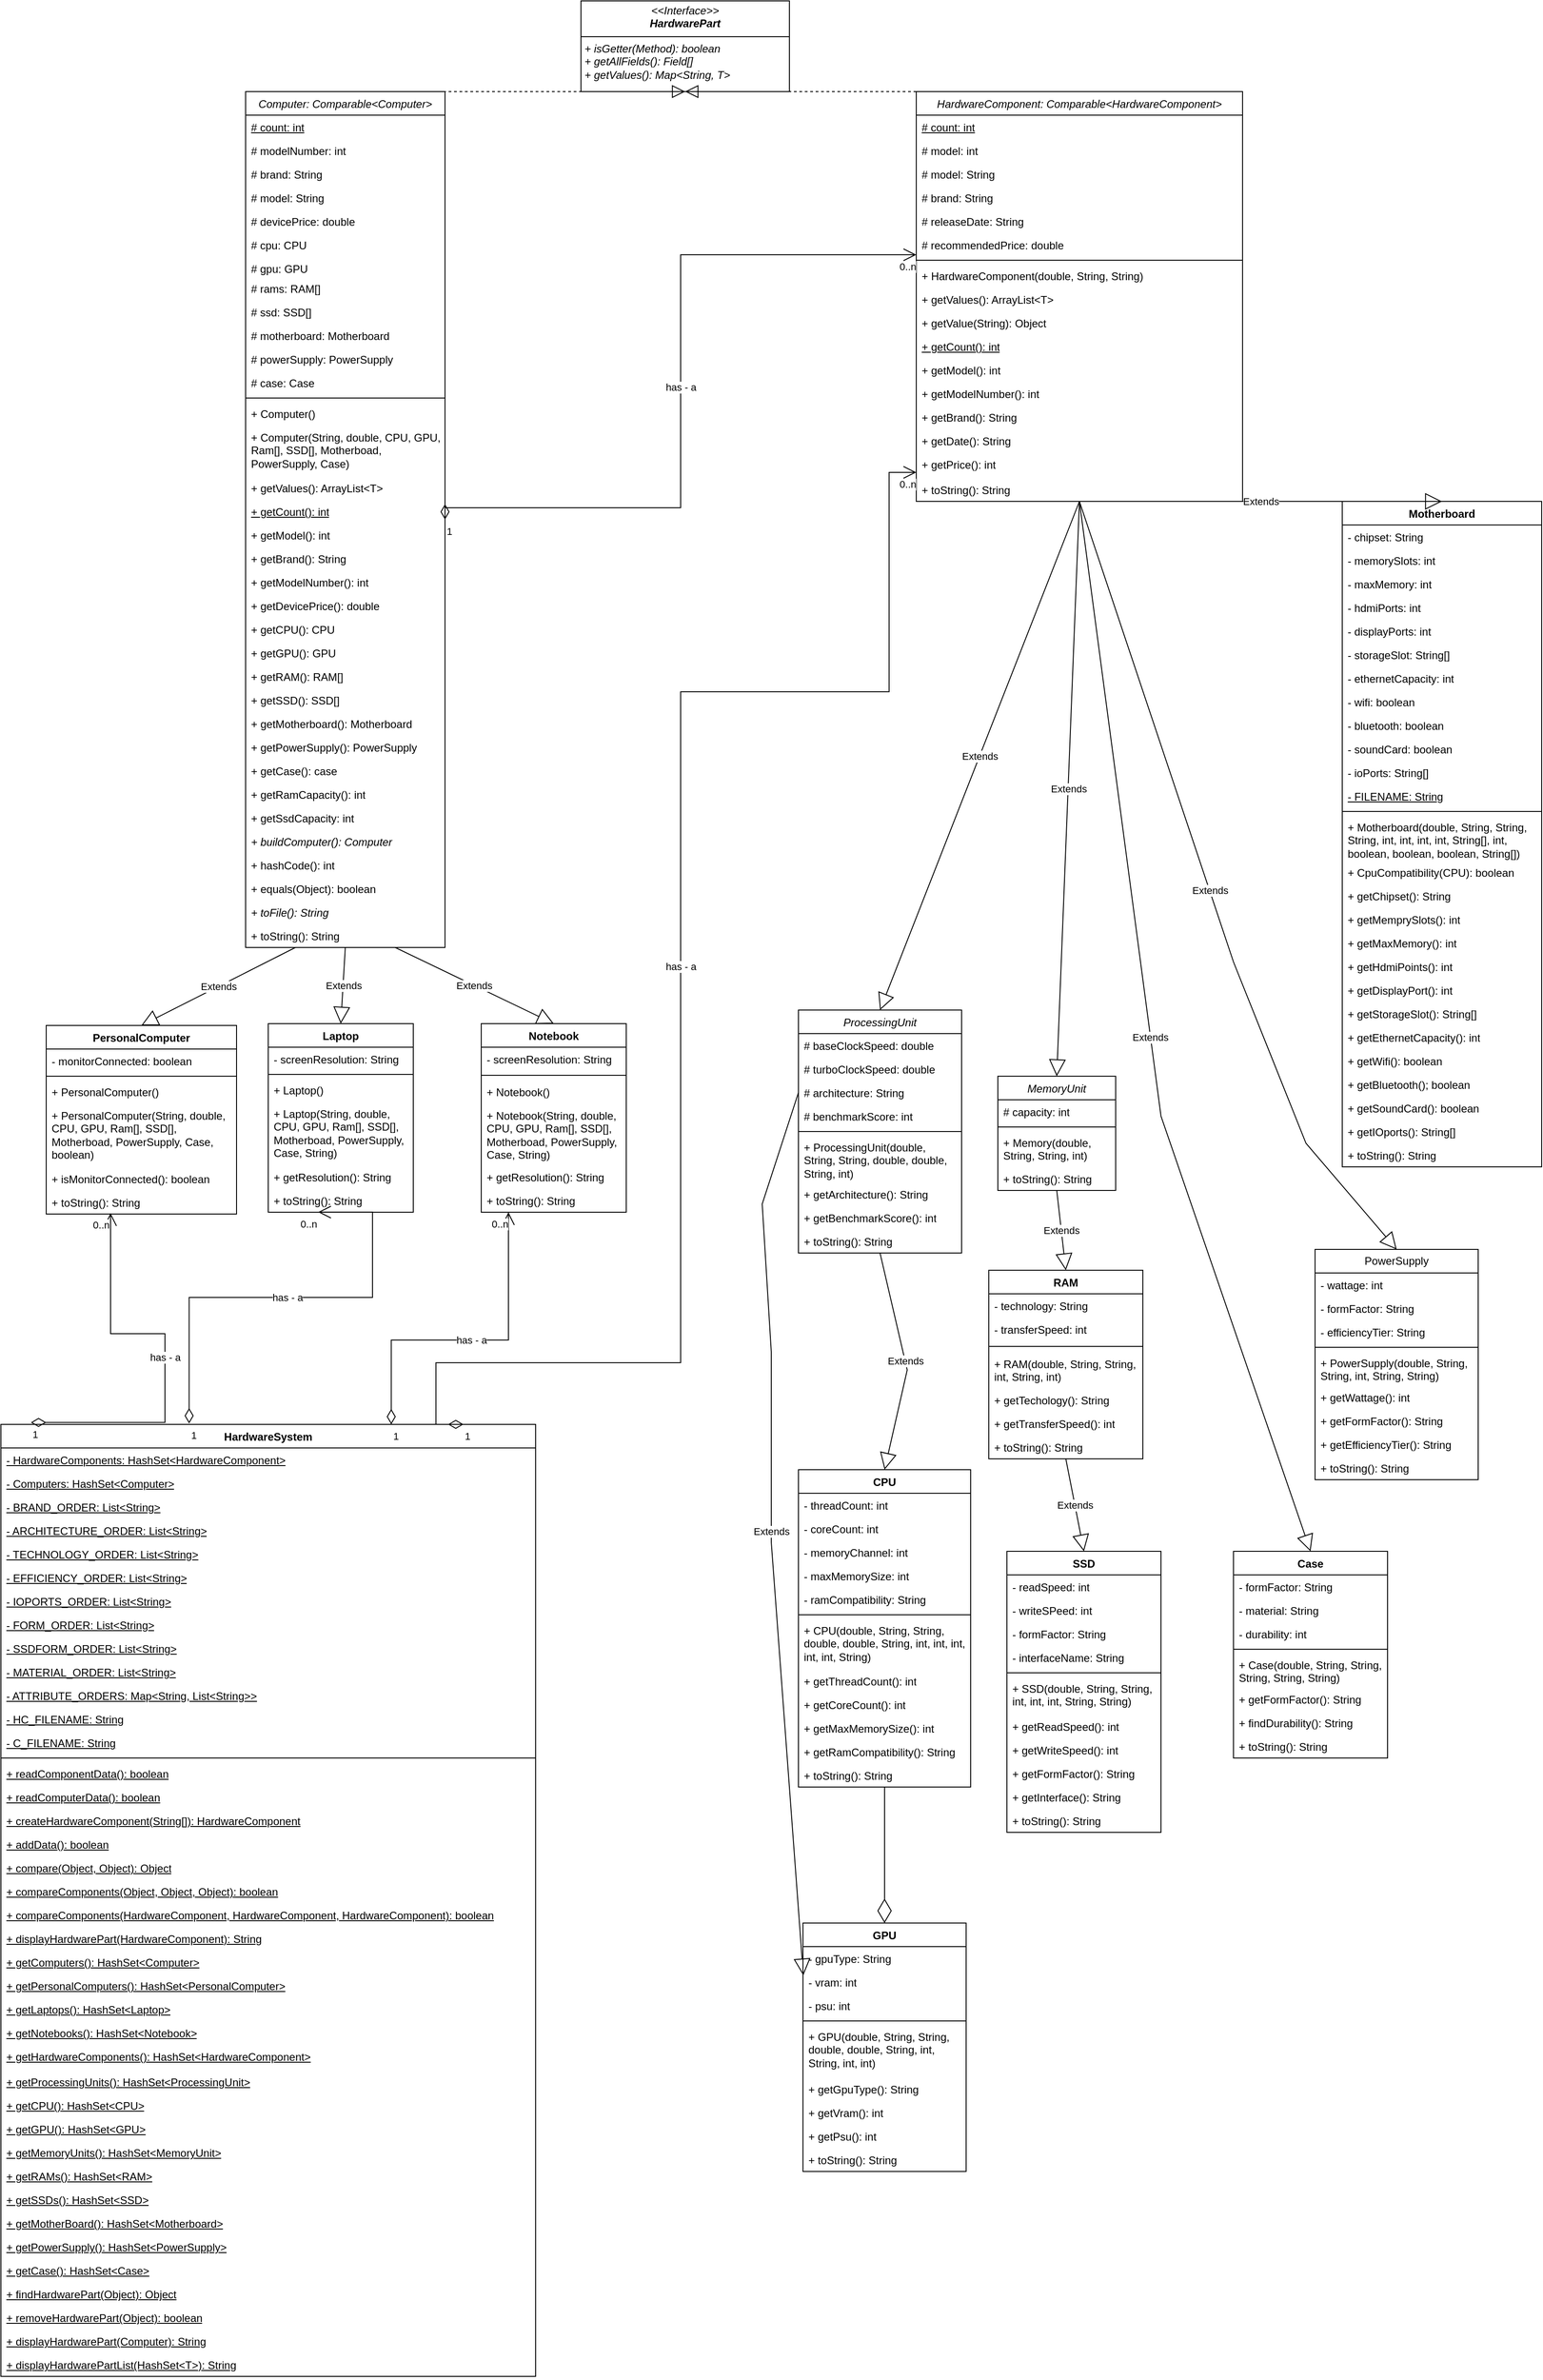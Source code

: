<mxfile version="25.0.3">
  <diagram id="C5RBs43oDa-KdzZeNtuy" name="Page-1">
    <mxGraphModel dx="1820" dy="1694" grid="1" gridSize="10" guides="1" tooltips="1" connect="1" arrows="1" fold="1" page="1" pageScale="1" pageWidth="827" pageHeight="1169" math="0" shadow="0">
      <root>
        <mxCell id="WIyWlLk6GJQsqaUBKTNV-0" />
        <mxCell id="WIyWlLk6GJQsqaUBKTNV-1" parent="WIyWlLk6GJQsqaUBKTNV-0" />
        <mxCell id="zkfFHV4jXpPFQw0GAbJ--0" value="Computer: Comparable&lt;Computer&gt;" style="swimlane;fontStyle=2;align=center;verticalAlign=top;childLayout=stackLayout;horizontal=1;startSize=26;horizontalStack=0;resizeParent=1;resizeLast=0;collapsible=1;marginBottom=0;rounded=0;shadow=0;strokeWidth=1;" parent="WIyWlLk6GJQsqaUBKTNV-1" vertex="1">
          <mxGeometry x="-320" y="-780" width="220" height="944" as="geometry">
            <mxRectangle x="-210" y="-490" width="160" height="26" as="alternateBounds" />
          </mxGeometry>
        </mxCell>
        <mxCell id="RKEgE5qxyKP2yVFBjHyh-1" value="# count: int" style="text;strokeColor=none;fillColor=none;align=left;verticalAlign=top;spacingLeft=4;spacingRight=4;overflow=hidden;rotatable=0;points=[[0,0.5],[1,0.5]];portConstraint=eastwest;whiteSpace=wrap;html=1;fontStyle=4" parent="zkfFHV4jXpPFQw0GAbJ--0" vertex="1">
          <mxGeometry y="26" width="220" height="26" as="geometry" />
        </mxCell>
        <mxCell id="BoNiV22bHFOJbddvNuYu-2" value="# modelNumber: int" style="text;strokeColor=none;fillColor=none;align=left;verticalAlign=top;spacingLeft=4;spacingRight=4;overflow=hidden;rotatable=0;points=[[0,0.5],[1,0.5]];portConstraint=eastwest;whiteSpace=wrap;html=1;" parent="zkfFHV4jXpPFQw0GAbJ--0" vertex="1">
          <mxGeometry y="52" width="220" height="26" as="geometry" />
        </mxCell>
        <mxCell id="tz3rY701NaHjcxYcccZJ-26" value="# brand: String" style="text;strokeColor=none;fillColor=none;align=left;verticalAlign=top;spacingLeft=4;spacingRight=4;overflow=hidden;rotatable=0;points=[[0,0.5],[1,0.5]];portConstraint=eastwest;whiteSpace=wrap;html=1;" parent="zkfFHV4jXpPFQw0GAbJ--0" vertex="1">
          <mxGeometry y="78" width="220" height="26" as="geometry" />
        </mxCell>
        <mxCell id="BoNiV22bHFOJbddvNuYu-1" value="# model: String" style="text;strokeColor=none;fillColor=none;align=left;verticalAlign=top;spacingLeft=4;spacingRight=4;overflow=hidden;rotatable=0;points=[[0,0.5],[1,0.5]];portConstraint=eastwest;whiteSpace=wrap;html=1;" parent="zkfFHV4jXpPFQw0GAbJ--0" vertex="1">
          <mxGeometry y="104" width="220" height="26" as="geometry" />
        </mxCell>
        <mxCell id="tW8Gcbc37I2V2Fdr1oph-0" value="# devicePrice: double" style="text;strokeColor=none;fillColor=none;align=left;verticalAlign=top;spacingLeft=4;spacingRight=4;overflow=hidden;rotatable=0;points=[[0,0.5],[1,0.5]];portConstraint=eastwest;whiteSpace=wrap;html=1;" parent="zkfFHV4jXpPFQw0GAbJ--0" vertex="1">
          <mxGeometry y="130" width="220" height="26" as="geometry" />
        </mxCell>
        <mxCell id="CgHva4AKBFqi0CPuSw3m-4" value="# cpu: CPU" style="text;strokeColor=none;fillColor=none;align=left;verticalAlign=top;spacingLeft=4;spacingRight=4;overflow=hidden;rotatable=0;points=[[0,0.5],[1,0.5]];portConstraint=eastwest;whiteSpace=wrap;html=1;" parent="zkfFHV4jXpPFQw0GAbJ--0" vertex="1">
          <mxGeometry y="156" width="220" height="26" as="geometry" />
        </mxCell>
        <mxCell id="CgHva4AKBFqi0CPuSw3m-10" value="# gpu: GPU" style="text;strokeColor=none;fillColor=none;align=left;verticalAlign=top;spacingLeft=4;spacingRight=4;overflow=hidden;rotatable=0;points=[[0,0.5],[1,0.5]];portConstraint=eastwest;whiteSpace=wrap;html=1;" parent="zkfFHV4jXpPFQw0GAbJ--0" vertex="1">
          <mxGeometry y="182" width="220" height="22" as="geometry" />
        </mxCell>
        <mxCell id="CgHva4AKBFqi0CPuSw3m-11" value="# rams: RAM[]" style="text;strokeColor=none;fillColor=none;align=left;verticalAlign=top;spacingLeft=4;spacingRight=4;overflow=hidden;rotatable=0;points=[[0,0.5],[1,0.5]];portConstraint=eastwest;whiteSpace=wrap;html=1;" parent="zkfFHV4jXpPFQw0GAbJ--0" vertex="1">
          <mxGeometry y="204" width="220" height="26" as="geometry" />
        </mxCell>
        <mxCell id="CgHva4AKBFqi0CPuSw3m-12" value="# ssd: SSD[]" style="text;strokeColor=none;fillColor=none;align=left;verticalAlign=top;spacingLeft=4;spacingRight=4;overflow=hidden;rotatable=0;points=[[0,0.5],[1,0.5]];portConstraint=eastwest;whiteSpace=wrap;html=1;" parent="zkfFHV4jXpPFQw0GAbJ--0" vertex="1">
          <mxGeometry y="230" width="220" height="26" as="geometry" />
        </mxCell>
        <mxCell id="CgHva4AKBFqi0CPuSw3m-13" value="# motherboard: Motherboard" style="text;strokeColor=none;fillColor=none;align=left;verticalAlign=top;spacingLeft=4;spacingRight=4;overflow=hidden;rotatable=0;points=[[0,0.5],[1,0.5]];portConstraint=eastwest;whiteSpace=wrap;html=1;" parent="zkfFHV4jXpPFQw0GAbJ--0" vertex="1">
          <mxGeometry y="256" width="220" height="26" as="geometry" />
        </mxCell>
        <mxCell id="CgHva4AKBFqi0CPuSw3m-15" value="# powerSupply: PowerSupply" style="text;strokeColor=none;fillColor=none;align=left;verticalAlign=top;spacingLeft=4;spacingRight=4;overflow=hidden;rotatable=0;points=[[0,0.5],[1,0.5]];portConstraint=eastwest;whiteSpace=wrap;html=1;" parent="zkfFHV4jXpPFQw0GAbJ--0" vertex="1">
          <mxGeometry y="282" width="220" height="26" as="geometry" />
        </mxCell>
        <mxCell id="CgHva4AKBFqi0CPuSw3m-16" value="# case: Case" style="text;strokeColor=none;fillColor=none;align=left;verticalAlign=top;spacingLeft=4;spacingRight=4;overflow=hidden;rotatable=0;points=[[0,0.5],[1,0.5]];portConstraint=eastwest;whiteSpace=wrap;html=1;" parent="zkfFHV4jXpPFQw0GAbJ--0" vertex="1">
          <mxGeometry y="308" width="220" height="26" as="geometry" />
        </mxCell>
        <mxCell id="zkfFHV4jXpPFQw0GAbJ--4" value="" style="line;html=1;strokeWidth=1;align=left;verticalAlign=middle;spacingTop=-1;spacingLeft=3;spacingRight=3;rotatable=0;labelPosition=right;points=[];portConstraint=eastwest;" parent="zkfFHV4jXpPFQw0GAbJ--0" vertex="1">
          <mxGeometry y="334" width="220" height="8" as="geometry" />
        </mxCell>
        <mxCell id="y24dChRZeKcfQXTYDcyu-0" value="+ Computer()" style="text;strokeColor=none;fillColor=none;align=left;verticalAlign=top;spacingLeft=4;spacingRight=4;overflow=hidden;rotatable=0;points=[[0,0.5],[1,0.5]];portConstraint=eastwest;whiteSpace=wrap;html=1;" vertex="1" parent="zkfFHV4jXpPFQw0GAbJ--0">
          <mxGeometry y="342" width="220" height="26" as="geometry" />
        </mxCell>
        <mxCell id="tW8Gcbc37I2V2Fdr1oph-2" value="+ Computer(String, double, CPU, GPU, Ram[], SSD[], Motherboad, PowerSupply, Case)" style="text;strokeColor=none;fillColor=none;align=left;verticalAlign=top;spacingLeft=4;spacingRight=4;overflow=hidden;rotatable=0;points=[[0,0.5],[1,0.5]];portConstraint=eastwest;whiteSpace=wrap;html=1;" parent="zkfFHV4jXpPFQw0GAbJ--0" vertex="1">
          <mxGeometry y="368" width="220" height="56" as="geometry" />
        </mxCell>
        <mxCell id="HwbXA_P0gcOVg7QyXJQl-1" value="+ getValues(): ArrayList&amp;lt;T&amp;gt;" style="text;strokeColor=none;fillColor=none;align=left;verticalAlign=top;spacingLeft=4;spacingRight=4;overflow=hidden;rotatable=0;points=[[0,0.5],[1,0.5]];portConstraint=eastwest;whiteSpace=wrap;html=1;" parent="zkfFHV4jXpPFQw0GAbJ--0" vertex="1">
          <mxGeometry y="424" width="220" height="26" as="geometry" />
        </mxCell>
        <mxCell id="RKEgE5qxyKP2yVFBjHyh-5" value="+ getCount(): int" style="text;strokeColor=none;fillColor=none;align=left;verticalAlign=top;spacingLeft=4;spacingRight=4;overflow=hidden;rotatable=0;points=[[0,0.5],[1,0.5]];portConstraint=eastwest;whiteSpace=wrap;html=1;fontStyle=4" parent="zkfFHV4jXpPFQw0GAbJ--0" vertex="1">
          <mxGeometry y="450" width="220" height="26" as="geometry" />
        </mxCell>
        <mxCell id="BoNiV22bHFOJbddvNuYu-3" value="+ getModel(): int" style="text;strokeColor=none;fillColor=none;align=left;verticalAlign=top;spacingLeft=4;spacingRight=4;overflow=hidden;rotatable=0;points=[[0,0.5],[1,0.5]];portConstraint=eastwest;whiteSpace=wrap;html=1;" parent="zkfFHV4jXpPFQw0GAbJ--0" vertex="1">
          <mxGeometry y="476" width="220" height="26" as="geometry" />
        </mxCell>
        <mxCell id="79grwEKTlOBAW2LvvFiv-11" value="+ getBrand(): String" style="text;strokeColor=none;fillColor=none;align=left;verticalAlign=top;spacingLeft=4;spacingRight=4;overflow=hidden;rotatable=0;points=[[0,0.5],[1,0.5]];portConstraint=eastwest;whiteSpace=wrap;html=1;" parent="zkfFHV4jXpPFQw0GAbJ--0" vertex="1">
          <mxGeometry y="502" width="220" height="26" as="geometry" />
        </mxCell>
        <mxCell id="BoNiV22bHFOJbddvNuYu-4" value="+ getModelNumber(): int" style="text;strokeColor=none;fillColor=none;align=left;verticalAlign=top;spacingLeft=4;spacingRight=4;overflow=hidden;rotatable=0;points=[[0,0.5],[1,0.5]];portConstraint=eastwest;whiteSpace=wrap;html=1;" parent="zkfFHV4jXpPFQw0GAbJ--0" vertex="1">
          <mxGeometry y="528" width="220" height="26" as="geometry" />
        </mxCell>
        <mxCell id="79grwEKTlOBAW2LvvFiv-10" value="+ getDevicePrice(): double" style="text;strokeColor=none;fillColor=none;align=left;verticalAlign=top;spacingLeft=4;spacingRight=4;overflow=hidden;rotatable=0;points=[[0,0.5],[1,0.5]];portConstraint=eastwest;whiteSpace=wrap;html=1;" parent="zkfFHV4jXpPFQw0GAbJ--0" vertex="1">
          <mxGeometry y="554" width="220" height="26" as="geometry" />
        </mxCell>
        <mxCell id="FOO_KDk0KmY5DdG3qkgy-0" value="+ getCPU(): CPU" style="text;strokeColor=none;fillColor=none;align=left;verticalAlign=top;spacingLeft=4;spacingRight=4;overflow=hidden;rotatable=0;points=[[0,0.5],[1,0.5]];portConstraint=eastwest;whiteSpace=wrap;html=1;" parent="zkfFHV4jXpPFQw0GAbJ--0" vertex="1">
          <mxGeometry y="580" width="220" height="26" as="geometry" />
        </mxCell>
        <mxCell id="FOO_KDk0KmY5DdG3qkgy-1" value="+ getGPU(): GPU" style="text;strokeColor=none;fillColor=none;align=left;verticalAlign=top;spacingLeft=4;spacingRight=4;overflow=hidden;rotatable=0;points=[[0,0.5],[1,0.5]];portConstraint=eastwest;whiteSpace=wrap;html=1;" parent="zkfFHV4jXpPFQw0GAbJ--0" vertex="1">
          <mxGeometry y="606" width="220" height="26" as="geometry" />
        </mxCell>
        <mxCell id="FOO_KDk0KmY5DdG3qkgy-2" value="+ getRAM(): RAM[]" style="text;strokeColor=none;fillColor=none;align=left;verticalAlign=top;spacingLeft=4;spacingRight=4;overflow=hidden;rotatable=0;points=[[0,0.5],[1,0.5]];portConstraint=eastwest;whiteSpace=wrap;html=1;" parent="zkfFHV4jXpPFQw0GAbJ--0" vertex="1">
          <mxGeometry y="632" width="220" height="26" as="geometry" />
        </mxCell>
        <mxCell id="FOO_KDk0KmY5DdG3qkgy-3" value="+ getSSD(): SSD[]" style="text;strokeColor=none;fillColor=none;align=left;verticalAlign=top;spacingLeft=4;spacingRight=4;overflow=hidden;rotatable=0;points=[[0,0.5],[1,0.5]];portConstraint=eastwest;whiteSpace=wrap;html=1;" parent="zkfFHV4jXpPFQw0GAbJ--0" vertex="1">
          <mxGeometry y="658" width="220" height="26" as="geometry" />
        </mxCell>
        <mxCell id="FOO_KDk0KmY5DdG3qkgy-4" value="+ getMotherboard(): Motherboard" style="text;strokeColor=none;fillColor=none;align=left;verticalAlign=top;spacingLeft=4;spacingRight=4;overflow=hidden;rotatable=0;points=[[0,0.5],[1,0.5]];portConstraint=eastwest;whiteSpace=wrap;html=1;" parent="zkfFHV4jXpPFQw0GAbJ--0" vertex="1">
          <mxGeometry y="684" width="220" height="26" as="geometry" />
        </mxCell>
        <mxCell id="FOO_KDk0KmY5DdG3qkgy-5" value="+ getPowerSupply(): PowerSupply" style="text;strokeColor=none;fillColor=none;align=left;verticalAlign=top;spacingLeft=4;spacingRight=4;overflow=hidden;rotatable=0;points=[[0,0.5],[1,0.5]];portConstraint=eastwest;whiteSpace=wrap;html=1;" parent="zkfFHV4jXpPFQw0GAbJ--0" vertex="1">
          <mxGeometry y="710" width="220" height="26" as="geometry" />
        </mxCell>
        <mxCell id="FOO_KDk0KmY5DdG3qkgy-6" value="+ getCase(): case" style="text;strokeColor=none;fillColor=none;align=left;verticalAlign=top;spacingLeft=4;spacingRight=4;overflow=hidden;rotatable=0;points=[[0,0.5],[1,0.5]];portConstraint=eastwest;whiteSpace=wrap;html=1;" parent="zkfFHV4jXpPFQw0GAbJ--0" vertex="1">
          <mxGeometry y="736" width="220" height="26" as="geometry" />
        </mxCell>
        <mxCell id="Uns9QB-RxlC8z9KzlEKT-0" value="+ getRamCapacity(): int" style="text;strokeColor=none;fillColor=none;align=left;verticalAlign=top;spacingLeft=4;spacingRight=4;overflow=hidden;rotatable=0;points=[[0,0.5],[1,0.5]];portConstraint=eastwest;whiteSpace=wrap;html=1;" parent="zkfFHV4jXpPFQw0GAbJ--0" vertex="1">
          <mxGeometry y="762" width="220" height="26" as="geometry" />
        </mxCell>
        <mxCell id="Uns9QB-RxlC8z9KzlEKT-1" value="+ getSsdCapacity: int" style="text;strokeColor=none;fillColor=none;align=left;verticalAlign=top;spacingLeft=4;spacingRight=4;overflow=hidden;rotatable=0;points=[[0,0.5],[1,0.5]];portConstraint=eastwest;whiteSpace=wrap;html=1;" parent="zkfFHV4jXpPFQw0GAbJ--0" vertex="1">
          <mxGeometry y="788" width="220" height="26" as="geometry" />
        </mxCell>
        <mxCell id="lMGq7VVYLNKaRJ1-SWV7-22" value="&lt;i&gt;+ buildComputer(): Computer&lt;/i&gt;" style="text;strokeColor=none;fillColor=none;align=left;verticalAlign=top;spacingLeft=4;spacingRight=4;overflow=hidden;rotatable=0;points=[[0,0.5],[1,0.5]];portConstraint=eastwest;whiteSpace=wrap;html=1;fontStyle=0" parent="zkfFHV4jXpPFQw0GAbJ--0" vertex="1">
          <mxGeometry y="814" width="220" height="26" as="geometry" />
        </mxCell>
        <mxCell id="BoNiV22bHFOJbddvNuYu-5" value="+ hashCode(): int" style="text;strokeColor=none;fillColor=none;align=left;verticalAlign=top;spacingLeft=4;spacingRight=4;overflow=hidden;rotatable=0;points=[[0,0.5],[1,0.5]];portConstraint=eastwest;whiteSpace=wrap;html=1;" parent="zkfFHV4jXpPFQw0GAbJ--0" vertex="1">
          <mxGeometry y="840" width="220" height="26" as="geometry" />
        </mxCell>
        <mxCell id="BoNiV22bHFOJbddvNuYu-6" value="+ equals(Object): boolean" style="text;strokeColor=none;fillColor=none;align=left;verticalAlign=top;spacingLeft=4;spacingRight=4;overflow=hidden;rotatable=0;points=[[0,0.5],[1,0.5]];portConstraint=eastwest;whiteSpace=wrap;html=1;" parent="zkfFHV4jXpPFQw0GAbJ--0" vertex="1">
          <mxGeometry y="866" width="220" height="26" as="geometry" />
        </mxCell>
        <mxCell id="qbdJWtkcbBxc9VWuYeJB-5" value="+ toFile(): String" style="text;strokeColor=none;fillColor=none;align=left;verticalAlign=top;spacingLeft=4;spacingRight=4;overflow=hidden;rotatable=0;points=[[0,0.5],[1,0.5]];portConstraint=eastwest;whiteSpace=wrap;html=1;fontStyle=2" parent="zkfFHV4jXpPFQw0GAbJ--0" vertex="1">
          <mxGeometry y="892" width="220" height="26" as="geometry" />
        </mxCell>
        <mxCell id="CgHva4AKBFqi0CPuSw3m-17" value="+ toString(): String" style="text;strokeColor=none;fillColor=none;align=left;verticalAlign=top;spacingLeft=4;spacingRight=4;overflow=hidden;rotatable=0;points=[[0,0.5],[1,0.5]];portConstraint=eastwest;whiteSpace=wrap;html=1;" parent="zkfFHV4jXpPFQw0GAbJ--0" vertex="1">
          <mxGeometry y="918" width="220" height="26" as="geometry" />
        </mxCell>
        <mxCell id="NA9xfjSuVEiq97aC1Lvi-2" value="HardwareComponent: Comparable&lt;HardwareComponent&gt;" style="swimlane;fontStyle=2;align=center;verticalAlign=top;childLayout=stackLayout;horizontal=1;startSize=26;horizontalStack=0;resizeParent=1;resizeLast=0;collapsible=1;marginBottom=0;rounded=0;shadow=0;strokeWidth=1;" parent="WIyWlLk6GJQsqaUBKTNV-1" vertex="1">
          <mxGeometry x="420" y="-780" width="360" height="452" as="geometry">
            <mxRectangle x="230" y="140" width="160" height="26" as="alternateBounds" />
          </mxGeometry>
        </mxCell>
        <mxCell id="RKEgE5qxyKP2yVFBjHyh-3" value="&lt;u&gt;# count: int&lt;/u&gt;" style="text;strokeColor=none;fillColor=none;align=left;verticalAlign=top;spacingLeft=4;spacingRight=4;overflow=hidden;rotatable=0;points=[[0,0.5],[1,0.5]];portConstraint=eastwest;whiteSpace=wrap;html=1;" parent="NA9xfjSuVEiq97aC1Lvi-2" vertex="1">
          <mxGeometry y="26" width="360" height="26" as="geometry" />
        </mxCell>
        <mxCell id="BoNiV22bHFOJbddvNuYu-7" value="# model: int" style="text;strokeColor=none;fillColor=none;align=left;verticalAlign=top;spacingLeft=4;spacingRight=4;overflow=hidden;rotatable=0;points=[[0,0.5],[1,0.5]];portConstraint=eastwest;whiteSpace=wrap;html=1;" parent="NA9xfjSuVEiq97aC1Lvi-2" vertex="1">
          <mxGeometry y="52" width="360" height="26" as="geometry" />
        </mxCell>
        <mxCell id="BoNiV22bHFOJbddvNuYu-9" value="# model: String" style="text;strokeColor=none;fillColor=none;align=left;verticalAlign=top;spacingLeft=4;spacingRight=4;overflow=hidden;rotatable=0;points=[[0,0.5],[1,0.5]];portConstraint=eastwest;whiteSpace=wrap;html=1;" parent="NA9xfjSuVEiq97aC1Lvi-2" vertex="1">
          <mxGeometry y="78" width="360" height="26" as="geometry" />
        </mxCell>
        <mxCell id="BoNiV22bHFOJbddvNuYu-8" value="# brand: String" style="text;strokeColor=none;fillColor=none;align=left;verticalAlign=top;spacingLeft=4;spacingRight=4;overflow=hidden;rotatable=0;points=[[0,0.5],[1,0.5]];portConstraint=eastwest;whiteSpace=wrap;html=1;" parent="NA9xfjSuVEiq97aC1Lvi-2" vertex="1">
          <mxGeometry y="104" width="360" height="26" as="geometry" />
        </mxCell>
        <mxCell id="tz3rY701NaHjcxYcccZJ-49" value="# releaseDate: String" style="text;strokeColor=none;fillColor=none;align=left;verticalAlign=top;spacingLeft=4;spacingRight=4;overflow=hidden;rotatable=0;points=[[0,0.5],[1,0.5]];portConstraint=eastwest;whiteSpace=wrap;html=1;" parent="NA9xfjSuVEiq97aC1Lvi-2" vertex="1">
          <mxGeometry y="130" width="360" height="26" as="geometry" />
        </mxCell>
        <mxCell id="tz3rY701NaHjcxYcccZJ-27" value="# recommendedPrice: double" style="text;strokeColor=none;fillColor=none;align=left;verticalAlign=top;spacingLeft=4;spacingRight=4;overflow=hidden;rotatable=0;points=[[0,0.5],[1,0.5]];portConstraint=eastwest;whiteSpace=wrap;html=1;" parent="NA9xfjSuVEiq97aC1Lvi-2" vertex="1">
          <mxGeometry y="156" width="360" height="26" as="geometry" />
        </mxCell>
        <mxCell id="NA9xfjSuVEiq97aC1Lvi-3" value="" style="line;html=1;strokeWidth=1;align=left;verticalAlign=middle;spacingTop=-1;spacingLeft=3;spacingRight=3;rotatable=0;labelPosition=right;points=[];portConstraint=eastwest;" parent="NA9xfjSuVEiq97aC1Lvi-2" vertex="1">
          <mxGeometry y="182" width="360" height="8" as="geometry" />
        </mxCell>
        <mxCell id="79grwEKTlOBAW2LvvFiv-0" value="+ HardwareComponent(double, String, String)" style="text;strokeColor=none;fillColor=none;align=left;verticalAlign=top;spacingLeft=4;spacingRight=4;overflow=hidden;rotatable=0;points=[[0,0.5],[1,0.5]];portConstraint=eastwest;whiteSpace=wrap;html=1;" parent="NA9xfjSuVEiq97aC1Lvi-2" vertex="1">
          <mxGeometry y="190" width="360" height="26" as="geometry" />
        </mxCell>
        <mxCell id="HwbXA_P0gcOVg7QyXJQl-0" value="+ getValues(): ArrayList&amp;lt;T&amp;gt;" style="text;strokeColor=none;fillColor=none;align=left;verticalAlign=top;spacingLeft=4;spacingRight=4;overflow=hidden;rotatable=0;points=[[0,0.5],[1,0.5]];portConstraint=eastwest;whiteSpace=wrap;html=1;" parent="NA9xfjSuVEiq97aC1Lvi-2" vertex="1">
          <mxGeometry y="216" width="360" height="26" as="geometry" />
        </mxCell>
        <mxCell id="8fZ-Dw9_6H6iP8LVqIqR-0" value="+ getValue(String): Object" style="text;strokeColor=none;fillColor=none;align=left;verticalAlign=top;spacingLeft=4;spacingRight=4;overflow=hidden;rotatable=0;points=[[0,0.5],[1,0.5]];portConstraint=eastwest;whiteSpace=wrap;html=1;" parent="NA9xfjSuVEiq97aC1Lvi-2" vertex="1">
          <mxGeometry y="242" width="360" height="26" as="geometry" />
        </mxCell>
        <mxCell id="RKEgE5qxyKP2yVFBjHyh-4" value="+ getCount(): int" style="text;strokeColor=none;fillColor=none;align=left;verticalAlign=top;spacingLeft=4;spacingRight=4;overflow=hidden;rotatable=0;points=[[0,0.5],[1,0.5]];portConstraint=eastwest;whiteSpace=wrap;html=1;fontStyle=4" parent="NA9xfjSuVEiq97aC1Lvi-2" vertex="1">
          <mxGeometry y="268" width="360" height="26" as="geometry" />
        </mxCell>
        <mxCell id="BoNiV22bHFOJbddvNuYu-10" value="+ getModel(): int" style="text;strokeColor=none;fillColor=none;align=left;verticalAlign=top;spacingLeft=4;spacingRight=4;overflow=hidden;rotatable=0;points=[[0,0.5],[1,0.5]];portConstraint=eastwest;whiteSpace=wrap;html=1;" parent="NA9xfjSuVEiq97aC1Lvi-2" vertex="1">
          <mxGeometry y="294" width="360" height="26" as="geometry" />
        </mxCell>
        <mxCell id="BoNiV22bHFOJbddvNuYu-12" value="+ getModelNumber(): int" style="text;strokeColor=none;fillColor=none;align=left;verticalAlign=top;spacingLeft=4;spacingRight=4;overflow=hidden;rotatable=0;points=[[0,0.5],[1,0.5]];portConstraint=eastwest;whiteSpace=wrap;html=1;" parent="NA9xfjSuVEiq97aC1Lvi-2" vertex="1">
          <mxGeometry y="320" width="360" height="26" as="geometry" />
        </mxCell>
        <mxCell id="BoNiV22bHFOJbddvNuYu-11" value="+ getBrand(): String" style="text;strokeColor=none;fillColor=none;align=left;verticalAlign=top;spacingLeft=4;spacingRight=4;overflow=hidden;rotatable=0;points=[[0,0.5],[1,0.5]];portConstraint=eastwest;whiteSpace=wrap;html=1;" parent="NA9xfjSuVEiq97aC1Lvi-2" vertex="1">
          <mxGeometry y="346" width="360" height="26" as="geometry" />
        </mxCell>
        <mxCell id="tz3rY701NaHjcxYcccZJ-28" value="+ getDate(): String&lt;div&gt;&lt;br&gt;&lt;/div&gt;" style="text;strokeColor=none;fillColor=none;align=left;verticalAlign=top;spacingLeft=4;spacingRight=4;overflow=hidden;rotatable=0;points=[[0,0.5],[1,0.5]];portConstraint=eastwest;whiteSpace=wrap;html=1;" parent="NA9xfjSuVEiq97aC1Lvi-2" vertex="1">
          <mxGeometry y="372" width="360" height="26" as="geometry" />
        </mxCell>
        <mxCell id="tz3rY701NaHjcxYcccZJ-51" value="+ getPrice(): int" style="text;strokeColor=none;fillColor=none;align=left;verticalAlign=top;spacingLeft=4;spacingRight=4;overflow=hidden;rotatable=0;points=[[0,0.5],[1,0.5]];portConstraint=eastwest;whiteSpace=wrap;html=1;" parent="NA9xfjSuVEiq97aC1Lvi-2" vertex="1">
          <mxGeometry y="398" width="360" height="28" as="geometry" />
        </mxCell>
        <mxCell id="tz3rY701NaHjcxYcccZJ-52" value="+ toString(): String" style="text;strokeColor=none;fillColor=none;align=left;verticalAlign=top;spacingLeft=4;spacingRight=4;overflow=hidden;rotatable=0;points=[[0,0.5],[1,0.5]];portConstraint=eastwest;whiteSpace=wrap;html=1;" parent="NA9xfjSuVEiq97aC1Lvi-2" vertex="1">
          <mxGeometry y="426" width="360" height="26" as="geometry" />
        </mxCell>
        <mxCell id="NA9xfjSuVEiq97aC1Lvi-5" value="CPU" style="swimlane;fontStyle=1;align=center;verticalAlign=top;childLayout=stackLayout;horizontal=1;startSize=26;horizontalStack=0;resizeParent=1;resizeParentMax=0;resizeLast=0;collapsible=1;marginBottom=0;whiteSpace=wrap;html=1;" parent="WIyWlLk6GJQsqaUBKTNV-1" vertex="1">
          <mxGeometry x="290" y="740" width="190" height="350" as="geometry" />
        </mxCell>
        <mxCell id="tz3rY701NaHjcxYcccZJ-66" value="- threadCount: int" style="text;strokeColor=none;fillColor=none;align=left;verticalAlign=top;spacingLeft=4;spacingRight=4;overflow=hidden;rotatable=0;points=[[0,0.5],[1,0.5]];portConstraint=eastwest;whiteSpace=wrap;html=1;" parent="NA9xfjSuVEiq97aC1Lvi-5" vertex="1">
          <mxGeometry y="26" width="190" height="26" as="geometry" />
        </mxCell>
        <mxCell id="tz3rY701NaHjcxYcccZJ-63" value="- coreCount: int" style="text;strokeColor=none;fillColor=none;align=left;verticalAlign=top;spacingLeft=4;spacingRight=4;overflow=hidden;rotatable=0;points=[[0,0.5],[1,0.5]];portConstraint=eastwest;whiteSpace=wrap;html=1;" parent="NA9xfjSuVEiq97aC1Lvi-5" vertex="1">
          <mxGeometry y="52" width="190" height="26" as="geometry" />
        </mxCell>
        <mxCell id="tz3rY701NaHjcxYcccZJ-67" value="- memoryChannel: int" style="text;strokeColor=none;fillColor=none;align=left;verticalAlign=top;spacingLeft=4;spacingRight=4;overflow=hidden;rotatable=0;points=[[0,0.5],[1,0.5]];portConstraint=eastwest;whiteSpace=wrap;html=1;" parent="NA9xfjSuVEiq97aC1Lvi-5" vertex="1">
          <mxGeometry y="78" width="190" height="26" as="geometry" />
        </mxCell>
        <mxCell id="tz3rY701NaHjcxYcccZJ-68" value="- maxMemorySize: int" style="text;strokeColor=none;fillColor=none;align=left;verticalAlign=top;spacingLeft=4;spacingRight=4;overflow=hidden;rotatable=0;points=[[0,0.5],[1,0.5]];portConstraint=eastwest;whiteSpace=wrap;html=1;" parent="NA9xfjSuVEiq97aC1Lvi-5" vertex="1">
          <mxGeometry y="104" width="190" height="26" as="geometry" />
        </mxCell>
        <mxCell id="tz3rY701NaHjcxYcccZJ-78" value="- ramCompatibility: String" style="text;strokeColor=none;fillColor=none;align=left;verticalAlign=top;spacingLeft=4;spacingRight=4;overflow=hidden;rotatable=0;points=[[0,0.5],[1,0.5]];portConstraint=eastwest;whiteSpace=wrap;html=1;" parent="NA9xfjSuVEiq97aC1Lvi-5" vertex="1">
          <mxGeometry y="130" width="190" height="26" as="geometry" />
        </mxCell>
        <mxCell id="tz3rY701NaHjcxYcccZJ-64" value="" style="line;strokeWidth=1;fillColor=none;align=left;verticalAlign=middle;spacingTop=-1;spacingLeft=3;spacingRight=3;rotatable=0;labelPosition=right;points=[];portConstraint=eastwest;strokeColor=inherit;" parent="NA9xfjSuVEiq97aC1Lvi-5" vertex="1">
          <mxGeometry y="156" width="190" height="8" as="geometry" />
        </mxCell>
        <mxCell id="tz3rY701NaHjcxYcccZJ-45" value="+ CPU(double, String, String, double, double, String, int, int, int, int, int, String)" style="text;strokeColor=none;fillColor=none;align=left;verticalAlign=top;spacingLeft=4;spacingRight=4;overflow=hidden;rotatable=0;points=[[0,0.5],[1,0.5]];portConstraint=eastwest;whiteSpace=wrap;html=1;" parent="NA9xfjSuVEiq97aC1Lvi-5" vertex="1">
          <mxGeometry y="164" width="190" height="56" as="geometry" />
        </mxCell>
        <mxCell id="tz3rY701NaHjcxYcccZJ-71" value="+ getThreadCount(): int" style="text;strokeColor=none;fillColor=none;align=left;verticalAlign=top;spacingLeft=4;spacingRight=4;overflow=hidden;rotatable=0;points=[[0,0.5],[1,0.5]];portConstraint=eastwest;whiteSpace=wrap;html=1;" parent="NA9xfjSuVEiq97aC1Lvi-5" vertex="1">
          <mxGeometry y="220" width="190" height="26" as="geometry" />
        </mxCell>
        <mxCell id="tz3rY701NaHjcxYcccZJ-70" value="+ getCoreCount(): int" style="text;strokeColor=none;fillColor=none;align=left;verticalAlign=top;spacingLeft=4;spacingRight=4;overflow=hidden;rotatable=0;points=[[0,0.5],[1,0.5]];portConstraint=eastwest;whiteSpace=wrap;html=1;" parent="NA9xfjSuVEiq97aC1Lvi-5" vertex="1">
          <mxGeometry y="246" width="190" height="26" as="geometry" />
        </mxCell>
        <mxCell id="tz3rY701NaHjcxYcccZJ-69" value="+ getMaxMemorySize(): int" style="text;strokeColor=none;fillColor=none;align=left;verticalAlign=top;spacingLeft=4;spacingRight=4;overflow=hidden;rotatable=0;points=[[0,0.5],[1,0.5]];portConstraint=eastwest;whiteSpace=wrap;html=1;" parent="NA9xfjSuVEiq97aC1Lvi-5" vertex="1">
          <mxGeometry y="272" width="190" height="26" as="geometry" />
        </mxCell>
        <mxCell id="tz3rY701NaHjcxYcccZJ-79" value="+ getRamCompatibility(): String" style="text;strokeColor=none;fillColor=none;align=left;verticalAlign=top;spacingLeft=4;spacingRight=4;overflow=hidden;rotatable=0;points=[[0,0.5],[1,0.5]];portConstraint=eastwest;whiteSpace=wrap;html=1;" parent="NA9xfjSuVEiq97aC1Lvi-5" vertex="1">
          <mxGeometry y="298" width="190" height="26" as="geometry" />
        </mxCell>
        <mxCell id="tz3rY701NaHjcxYcccZJ-72" value="+ toString(): String" style="text;strokeColor=none;fillColor=none;align=left;verticalAlign=top;spacingLeft=4;spacingRight=4;overflow=hidden;rotatable=0;points=[[0,0.5],[1,0.5]];portConstraint=eastwest;whiteSpace=wrap;html=1;" parent="NA9xfjSuVEiq97aC1Lvi-5" vertex="1">
          <mxGeometry y="324" width="190" height="26" as="geometry" />
        </mxCell>
        <mxCell id="NA9xfjSuVEiq97aC1Lvi-9" value="GPU" style="swimlane;fontStyle=1;align=center;verticalAlign=top;childLayout=stackLayout;horizontal=1;startSize=26;horizontalStack=0;resizeParent=1;resizeParentMax=0;resizeLast=0;collapsible=1;marginBottom=0;whiteSpace=wrap;html=1;" parent="WIyWlLk6GJQsqaUBKTNV-1" vertex="1">
          <mxGeometry x="295" y="1240" width="180" height="274" as="geometry" />
        </mxCell>
        <mxCell id="tz3rY701NaHjcxYcccZJ-44" value="- gpuType: String" style="text;strokeColor=none;fillColor=none;align=left;verticalAlign=top;spacingLeft=4;spacingRight=4;overflow=hidden;rotatable=0;points=[[0,0.5],[1,0.5]];portConstraint=eastwest;whiteSpace=wrap;html=1;" parent="NA9xfjSuVEiq97aC1Lvi-9" vertex="1">
          <mxGeometry y="26" width="180" height="26" as="geometry" />
        </mxCell>
        <mxCell id="tz3rY701NaHjcxYcccZJ-73" value="- vram: int" style="text;strokeColor=none;fillColor=none;align=left;verticalAlign=top;spacingLeft=4;spacingRight=4;overflow=hidden;rotatable=0;points=[[0,0.5],[1,0.5]];portConstraint=eastwest;whiteSpace=wrap;html=1;" parent="NA9xfjSuVEiq97aC1Lvi-9" vertex="1">
          <mxGeometry y="52" width="180" height="26" as="geometry" />
        </mxCell>
        <mxCell id="tz3rY701NaHjcxYcccZJ-74" value="- psu: int" style="text;strokeColor=none;fillColor=none;align=left;verticalAlign=top;spacingLeft=4;spacingRight=4;overflow=hidden;rotatable=0;points=[[0,0.5],[1,0.5]];portConstraint=eastwest;whiteSpace=wrap;html=1;" parent="NA9xfjSuVEiq97aC1Lvi-9" vertex="1">
          <mxGeometry y="78" width="180" height="26" as="geometry" />
        </mxCell>
        <mxCell id="tz3rY701NaHjcxYcccZJ-62" value="" style="line;strokeWidth=1;fillColor=none;align=left;verticalAlign=middle;spacingTop=-1;spacingLeft=3;spacingRight=3;rotatable=0;labelPosition=right;points=[];portConstraint=eastwest;strokeColor=inherit;" parent="NA9xfjSuVEiq97aC1Lvi-9" vertex="1">
          <mxGeometry y="104" width="180" height="8" as="geometry" />
        </mxCell>
        <mxCell id="tz3rY701NaHjcxYcccZJ-61" value="+ GPU(double, String, String, double, double, String, int, String, int, int)" style="text;strokeColor=none;fillColor=none;align=left;verticalAlign=top;spacingLeft=4;spacingRight=4;overflow=hidden;rotatable=0;points=[[0,0.5],[1,0.5]];portConstraint=eastwest;whiteSpace=wrap;html=1;" parent="NA9xfjSuVEiq97aC1Lvi-9" vertex="1">
          <mxGeometry y="112" width="180" height="58" as="geometry" />
        </mxCell>
        <mxCell id="79grwEKTlOBAW2LvvFiv-15" value="+ getGpuType(): String" style="text;strokeColor=none;fillColor=none;align=left;verticalAlign=top;spacingLeft=4;spacingRight=4;overflow=hidden;rotatable=0;points=[[0,0.5],[1,0.5]];portConstraint=eastwest;whiteSpace=wrap;html=1;" parent="NA9xfjSuVEiq97aC1Lvi-9" vertex="1">
          <mxGeometry y="170" width="180" height="26" as="geometry" />
        </mxCell>
        <mxCell id="tz3rY701NaHjcxYcccZJ-75" value="+ getVram(): int" style="text;strokeColor=none;fillColor=none;align=left;verticalAlign=top;spacingLeft=4;spacingRight=4;overflow=hidden;rotatable=0;points=[[0,0.5],[1,0.5]];portConstraint=eastwest;whiteSpace=wrap;html=1;" parent="NA9xfjSuVEiq97aC1Lvi-9" vertex="1">
          <mxGeometry y="196" width="180" height="26" as="geometry" />
        </mxCell>
        <mxCell id="tz3rY701NaHjcxYcccZJ-76" value="+ getPsu(): int" style="text;strokeColor=none;fillColor=none;align=left;verticalAlign=top;spacingLeft=4;spacingRight=4;overflow=hidden;rotatable=0;points=[[0,0.5],[1,0.5]];portConstraint=eastwest;whiteSpace=wrap;html=1;" parent="NA9xfjSuVEiq97aC1Lvi-9" vertex="1">
          <mxGeometry y="222" width="180" height="26" as="geometry" />
        </mxCell>
        <mxCell id="tz3rY701NaHjcxYcccZJ-77" value="+ toString(): String" style="text;strokeColor=none;fillColor=none;align=left;verticalAlign=top;spacingLeft=4;spacingRight=4;overflow=hidden;rotatable=0;points=[[0,0.5],[1,0.5]];portConstraint=eastwest;whiteSpace=wrap;html=1;" parent="NA9xfjSuVEiq97aC1Lvi-9" vertex="1">
          <mxGeometry y="248" width="180" height="26" as="geometry" />
        </mxCell>
        <mxCell id="NA9xfjSuVEiq97aC1Lvi-10" value="RAM" style="swimlane;fontStyle=1;align=center;verticalAlign=top;childLayout=stackLayout;horizontal=1;startSize=26;horizontalStack=0;resizeParent=1;resizeParentMax=0;resizeLast=0;collapsible=1;marginBottom=0;whiteSpace=wrap;html=1;" parent="WIyWlLk6GJQsqaUBKTNV-1" vertex="1">
          <mxGeometry x="500" y="520" width="170" height="208" as="geometry" />
        </mxCell>
        <mxCell id="tz3rY701NaHjcxYcccZJ-93" value="- technology: String" style="text;strokeColor=none;fillColor=none;align=left;verticalAlign=top;spacingLeft=4;spacingRight=4;overflow=hidden;rotatable=0;points=[[0,0.5],[1,0.5]];portConstraint=eastwest;whiteSpace=wrap;html=1;" parent="NA9xfjSuVEiq97aC1Lvi-10" vertex="1">
          <mxGeometry y="26" width="170" height="26" as="geometry" />
        </mxCell>
        <mxCell id="tz3rY701NaHjcxYcccZJ-96" value="- transferSpeed: int" style="text;strokeColor=none;fillColor=none;align=left;verticalAlign=top;spacingLeft=4;spacingRight=4;overflow=hidden;rotatable=0;points=[[0,0.5],[1,0.5]];portConstraint=eastwest;whiteSpace=wrap;html=1;" parent="NA9xfjSuVEiq97aC1Lvi-10" vertex="1">
          <mxGeometry y="52" width="170" height="26" as="geometry" />
        </mxCell>
        <mxCell id="tz3rY701NaHjcxYcccZJ-94" value="" style="line;strokeWidth=1;fillColor=none;align=left;verticalAlign=middle;spacingTop=-1;spacingLeft=3;spacingRight=3;rotatable=0;labelPosition=right;points=[];portConstraint=eastwest;strokeColor=inherit;" parent="NA9xfjSuVEiq97aC1Lvi-10" vertex="1">
          <mxGeometry y="78" width="170" height="12" as="geometry" />
        </mxCell>
        <mxCell id="tz3rY701NaHjcxYcccZJ-95" value="+ RAM(double, String, String, int, String, int)" style="text;strokeColor=none;fillColor=none;align=left;verticalAlign=top;spacingLeft=4;spacingRight=4;overflow=hidden;rotatable=0;points=[[0,0.5],[1,0.5]];portConstraint=eastwest;whiteSpace=wrap;html=1;" parent="NA9xfjSuVEiq97aC1Lvi-10" vertex="1">
          <mxGeometry y="90" width="170" height="40" as="geometry" />
        </mxCell>
        <mxCell id="tz3rY701NaHjcxYcccZJ-97" value="+ getTechology(): String" style="text;strokeColor=none;fillColor=none;align=left;verticalAlign=top;spacingLeft=4;spacingRight=4;overflow=hidden;rotatable=0;points=[[0,0.5],[1,0.5]];portConstraint=eastwest;whiteSpace=wrap;html=1;" parent="NA9xfjSuVEiq97aC1Lvi-10" vertex="1">
          <mxGeometry y="130" width="170" height="26" as="geometry" />
        </mxCell>
        <mxCell id="tz3rY701NaHjcxYcccZJ-98" value="+ getTransferSpeed(): int" style="text;strokeColor=none;fillColor=none;align=left;verticalAlign=top;spacingLeft=4;spacingRight=4;overflow=hidden;rotatable=0;points=[[0,0.5],[1,0.5]];portConstraint=eastwest;whiteSpace=wrap;html=1;" parent="NA9xfjSuVEiq97aC1Lvi-10" vertex="1">
          <mxGeometry y="156" width="170" height="26" as="geometry" />
        </mxCell>
        <mxCell id="tz3rY701NaHjcxYcccZJ-99" value="+ toString(): String" style="text;strokeColor=none;fillColor=none;align=left;verticalAlign=top;spacingLeft=4;spacingRight=4;overflow=hidden;rotatable=0;points=[[0,0.5],[1,0.5]];portConstraint=eastwest;whiteSpace=wrap;html=1;" parent="NA9xfjSuVEiq97aC1Lvi-10" vertex="1">
          <mxGeometry y="182" width="170" height="26" as="geometry" />
        </mxCell>
        <mxCell id="NA9xfjSuVEiq97aC1Lvi-11" value="&lt;div&gt;SSD&lt;/div&gt;" style="swimlane;fontStyle=1;align=center;verticalAlign=top;childLayout=stackLayout;horizontal=1;startSize=26;horizontalStack=0;resizeParent=1;resizeParentMax=0;resizeLast=0;collapsible=1;marginBottom=0;whiteSpace=wrap;html=1;" parent="WIyWlLk6GJQsqaUBKTNV-1" vertex="1">
          <mxGeometry x="520" y="830" width="170" height="310" as="geometry" />
        </mxCell>
        <mxCell id="tz3rY701NaHjcxYcccZJ-100" value="- readSpeed: int" style="text;strokeColor=none;fillColor=none;align=left;verticalAlign=top;spacingLeft=4;spacingRight=4;overflow=hidden;rotatable=0;points=[[0,0.5],[1,0.5]];portConstraint=eastwest;whiteSpace=wrap;html=1;" parent="NA9xfjSuVEiq97aC1Lvi-11" vertex="1">
          <mxGeometry y="26" width="170" height="26" as="geometry" />
        </mxCell>
        <mxCell id="tz3rY701NaHjcxYcccZJ-101" value="- writeSPeed: int" style="text;strokeColor=none;fillColor=none;align=left;verticalAlign=top;spacingLeft=4;spacingRight=4;overflow=hidden;rotatable=0;points=[[0,0.5],[1,0.5]];portConstraint=eastwest;whiteSpace=wrap;html=1;" parent="NA9xfjSuVEiq97aC1Lvi-11" vertex="1">
          <mxGeometry y="52" width="170" height="26" as="geometry" />
        </mxCell>
        <mxCell id="tz3rY701NaHjcxYcccZJ-102" value="- formFactor: String" style="text;strokeColor=none;fillColor=none;align=left;verticalAlign=top;spacingLeft=4;spacingRight=4;overflow=hidden;rotatable=0;points=[[0,0.5],[1,0.5]];portConstraint=eastwest;whiteSpace=wrap;html=1;" parent="NA9xfjSuVEiq97aC1Lvi-11" vertex="1">
          <mxGeometry y="78" width="170" height="26" as="geometry" />
        </mxCell>
        <mxCell id="tz3rY701NaHjcxYcccZJ-103" value="- interfaceName: String" style="text;strokeColor=none;fillColor=none;align=left;verticalAlign=top;spacingLeft=4;spacingRight=4;overflow=hidden;rotatable=0;points=[[0,0.5],[1,0.5]];portConstraint=eastwest;whiteSpace=wrap;html=1;" parent="NA9xfjSuVEiq97aC1Lvi-11" vertex="1">
          <mxGeometry y="104" width="170" height="26" as="geometry" />
        </mxCell>
        <mxCell id="tz3rY701NaHjcxYcccZJ-104" value="" style="line;strokeWidth=1;fillColor=none;align=left;verticalAlign=middle;spacingTop=-1;spacingLeft=3;spacingRight=3;rotatable=0;labelPosition=right;points=[];portConstraint=eastwest;strokeColor=inherit;" parent="NA9xfjSuVEiq97aC1Lvi-11" vertex="1">
          <mxGeometry y="130" width="170" height="8" as="geometry" />
        </mxCell>
        <mxCell id="tz3rY701NaHjcxYcccZJ-105" value="+ SSD(double, String, String, int, int, int, String, String)" style="text;strokeColor=none;fillColor=none;align=left;verticalAlign=top;spacingLeft=4;spacingRight=4;overflow=hidden;rotatable=0;points=[[0,0.5],[1,0.5]];portConstraint=eastwest;whiteSpace=wrap;html=1;" parent="NA9xfjSuVEiq97aC1Lvi-11" vertex="1">
          <mxGeometry y="138" width="170" height="42" as="geometry" />
        </mxCell>
        <mxCell id="tz3rY701NaHjcxYcccZJ-106" value="+ getReadSpeed(): int" style="text;strokeColor=none;fillColor=none;align=left;verticalAlign=top;spacingLeft=4;spacingRight=4;overflow=hidden;rotatable=0;points=[[0,0.5],[1,0.5]];portConstraint=eastwest;whiteSpace=wrap;html=1;" parent="NA9xfjSuVEiq97aC1Lvi-11" vertex="1">
          <mxGeometry y="180" width="170" height="26" as="geometry" />
        </mxCell>
        <mxCell id="tz3rY701NaHjcxYcccZJ-107" value="+ getWriteSpeed(): int" style="text;strokeColor=none;fillColor=none;align=left;verticalAlign=top;spacingLeft=4;spacingRight=4;overflow=hidden;rotatable=0;points=[[0,0.5],[1,0.5]];portConstraint=eastwest;whiteSpace=wrap;html=1;" parent="NA9xfjSuVEiq97aC1Lvi-11" vertex="1">
          <mxGeometry y="206" width="170" height="26" as="geometry" />
        </mxCell>
        <mxCell id="tz3rY701NaHjcxYcccZJ-108" value="+ getFormFactor(): String" style="text;strokeColor=none;fillColor=none;align=left;verticalAlign=top;spacingLeft=4;spacingRight=4;overflow=hidden;rotatable=0;points=[[0,0.5],[1,0.5]];portConstraint=eastwest;whiteSpace=wrap;html=1;" parent="NA9xfjSuVEiq97aC1Lvi-11" vertex="1">
          <mxGeometry y="232" width="170" height="26" as="geometry" />
        </mxCell>
        <mxCell id="tz3rY701NaHjcxYcccZJ-109" value="+ getInterface(): String" style="text;strokeColor=none;fillColor=none;align=left;verticalAlign=top;spacingLeft=4;spacingRight=4;overflow=hidden;rotatable=0;points=[[0,0.5],[1,0.5]];portConstraint=eastwest;whiteSpace=wrap;html=1;" parent="NA9xfjSuVEiq97aC1Lvi-11" vertex="1">
          <mxGeometry y="258" width="170" height="26" as="geometry" />
        </mxCell>
        <mxCell id="tz3rY701NaHjcxYcccZJ-110" value="+ toString(): String" style="text;strokeColor=none;fillColor=none;align=left;verticalAlign=top;spacingLeft=4;spacingRight=4;overflow=hidden;rotatable=0;points=[[0,0.5],[1,0.5]];portConstraint=eastwest;whiteSpace=wrap;html=1;" parent="NA9xfjSuVEiq97aC1Lvi-11" vertex="1">
          <mxGeometry y="284" width="170" height="26" as="geometry" />
        </mxCell>
        <mxCell id="NA9xfjSuVEiq97aC1Lvi-15" value="&lt;i style=&quot;font-weight: normal;&quot;&gt;Memory&lt;span style=&quot;background-color: initial;&quot;&gt;Unit&lt;/span&gt;&lt;/i&gt;" style="swimlane;fontStyle=1;align=center;verticalAlign=top;childLayout=stackLayout;horizontal=1;startSize=26;horizontalStack=0;resizeParent=1;resizeParentMax=0;resizeLast=0;collapsible=1;marginBottom=0;whiteSpace=wrap;html=1;" parent="WIyWlLk6GJQsqaUBKTNV-1" vertex="1">
          <mxGeometry x="510" y="306" width="130" height="126" as="geometry" />
        </mxCell>
        <mxCell id="tz3rY701NaHjcxYcccZJ-80" value="# capacity: int" style="text;strokeColor=none;fillColor=none;align=left;verticalAlign=top;spacingLeft=4;spacingRight=4;overflow=hidden;rotatable=0;points=[[0,0.5],[1,0.5]];portConstraint=eastwest;whiteSpace=wrap;html=1;" parent="NA9xfjSuVEiq97aC1Lvi-15" vertex="1">
          <mxGeometry y="26" width="130" height="26" as="geometry" />
        </mxCell>
        <mxCell id="tz3rY701NaHjcxYcccZJ-91" value="" style="line;strokeWidth=1;fillColor=none;align=left;verticalAlign=middle;spacingTop=-1;spacingLeft=3;spacingRight=3;rotatable=0;labelPosition=right;points=[];portConstraint=eastwest;strokeColor=inherit;" parent="NA9xfjSuVEiq97aC1Lvi-15" vertex="1">
          <mxGeometry y="52" width="130" height="8" as="geometry" />
        </mxCell>
        <mxCell id="79grwEKTlOBAW2LvvFiv-2" value="+ Memory(double, String, String, int)" style="text;strokeColor=none;fillColor=none;align=left;verticalAlign=top;spacingLeft=4;spacingRight=4;overflow=hidden;rotatable=0;points=[[0,0.5],[1,0.5]];portConstraint=eastwest;whiteSpace=wrap;html=1;" parent="NA9xfjSuVEiq97aC1Lvi-15" vertex="1">
          <mxGeometry y="60" width="130" height="40" as="geometry" />
        </mxCell>
        <mxCell id="tz3rY701NaHjcxYcccZJ-92" value="+ toString(): String" style="text;strokeColor=none;fillColor=none;align=left;verticalAlign=top;spacingLeft=4;spacingRight=4;overflow=hidden;rotatable=0;points=[[0,0.5],[1,0.5]];portConstraint=eastwest;whiteSpace=wrap;html=1;" parent="NA9xfjSuVEiq97aC1Lvi-15" vertex="1">
          <mxGeometry y="100" width="130" height="26" as="geometry" />
        </mxCell>
        <mxCell id="NA9xfjSuVEiq97aC1Lvi-16" value="Motherboard" style="swimlane;fontStyle=1;align=center;verticalAlign=top;childLayout=stackLayout;horizontal=1;startSize=26;horizontalStack=0;resizeParent=1;resizeParentMax=0;resizeLast=0;collapsible=1;marginBottom=0;whiteSpace=wrap;html=1;" parent="WIyWlLk6GJQsqaUBKTNV-1" vertex="1">
          <mxGeometry x="890" y="-328" width="220" height="734" as="geometry" />
        </mxCell>
        <mxCell id="tz3rY701NaHjcxYcccZJ-122" value="- chipset: String" style="text;strokeColor=none;fillColor=none;align=left;verticalAlign=top;spacingLeft=4;spacingRight=4;overflow=hidden;rotatable=0;points=[[0,0.5],[1,0.5]];portConstraint=eastwest;whiteSpace=wrap;html=1;" parent="NA9xfjSuVEiq97aC1Lvi-16" vertex="1">
          <mxGeometry y="26" width="220" height="26" as="geometry" />
        </mxCell>
        <mxCell id="tz3rY701NaHjcxYcccZJ-123" value="- memorySlots: int" style="text;strokeColor=none;fillColor=none;align=left;verticalAlign=top;spacingLeft=4;spacingRight=4;overflow=hidden;rotatable=0;points=[[0,0.5],[1,0.5]];portConstraint=eastwest;whiteSpace=wrap;html=1;" parent="NA9xfjSuVEiq97aC1Lvi-16" vertex="1">
          <mxGeometry y="52" width="220" height="26" as="geometry" />
        </mxCell>
        <mxCell id="tz3rY701NaHjcxYcccZJ-129" value="- maxMemory: int" style="text;strokeColor=none;fillColor=none;align=left;verticalAlign=top;spacingLeft=4;spacingRight=4;overflow=hidden;rotatable=0;points=[[0,0.5],[1,0.5]];portConstraint=eastwest;whiteSpace=wrap;html=1;" parent="NA9xfjSuVEiq97aC1Lvi-16" vertex="1">
          <mxGeometry y="78" width="220" height="26" as="geometry" />
        </mxCell>
        <mxCell id="tz3rY701NaHjcxYcccZJ-130" value="- hdmiPorts: int" style="text;strokeColor=none;fillColor=none;align=left;verticalAlign=top;spacingLeft=4;spacingRight=4;overflow=hidden;rotatable=0;points=[[0,0.5],[1,0.5]];portConstraint=eastwest;whiteSpace=wrap;html=1;" parent="NA9xfjSuVEiq97aC1Lvi-16" vertex="1">
          <mxGeometry y="104" width="220" height="26" as="geometry" />
        </mxCell>
        <mxCell id="tz3rY701NaHjcxYcccZJ-131" value="- displayPorts: int" style="text;strokeColor=none;fillColor=none;align=left;verticalAlign=top;spacingLeft=4;spacingRight=4;overflow=hidden;rotatable=0;points=[[0,0.5],[1,0.5]];portConstraint=eastwest;whiteSpace=wrap;html=1;" parent="NA9xfjSuVEiq97aC1Lvi-16" vertex="1">
          <mxGeometry y="130" width="220" height="26" as="geometry" />
        </mxCell>
        <mxCell id="tz3rY701NaHjcxYcccZJ-132" value="- storageSlot: String[]" style="text;strokeColor=none;fillColor=none;align=left;verticalAlign=top;spacingLeft=4;spacingRight=4;overflow=hidden;rotatable=0;points=[[0,0.5],[1,0.5]];portConstraint=eastwest;whiteSpace=wrap;html=1;" parent="NA9xfjSuVEiq97aC1Lvi-16" vertex="1">
          <mxGeometry y="156" width="220" height="26" as="geometry" />
        </mxCell>
        <mxCell id="tz3rY701NaHjcxYcccZJ-134" value="- ethernetCapacity: int" style="text;strokeColor=none;fillColor=none;align=left;verticalAlign=top;spacingLeft=4;spacingRight=4;overflow=hidden;rotatable=0;points=[[0,0.5],[1,0.5]];portConstraint=eastwest;whiteSpace=wrap;html=1;" parent="NA9xfjSuVEiq97aC1Lvi-16" vertex="1">
          <mxGeometry y="182" width="220" height="26" as="geometry" />
        </mxCell>
        <mxCell id="tz3rY701NaHjcxYcccZJ-133" value="- wifi: boolean" style="text;strokeColor=none;fillColor=none;align=left;verticalAlign=top;spacingLeft=4;spacingRight=4;overflow=hidden;rotatable=0;points=[[0,0.5],[1,0.5]];portConstraint=eastwest;whiteSpace=wrap;html=1;" parent="NA9xfjSuVEiq97aC1Lvi-16" vertex="1">
          <mxGeometry y="208" width="220" height="26" as="geometry" />
        </mxCell>
        <mxCell id="tz3rY701NaHjcxYcccZJ-135" value="- bluetooth: boolean" style="text;strokeColor=none;fillColor=none;align=left;verticalAlign=top;spacingLeft=4;spacingRight=4;overflow=hidden;rotatable=0;points=[[0,0.5],[1,0.5]];portConstraint=eastwest;whiteSpace=wrap;html=1;" parent="NA9xfjSuVEiq97aC1Lvi-16" vertex="1">
          <mxGeometry y="234" width="220" height="26" as="geometry" />
        </mxCell>
        <mxCell id="tz3rY701NaHjcxYcccZJ-140" value="- soundCard: boolean" style="text;strokeColor=none;fillColor=none;align=left;verticalAlign=top;spacingLeft=4;spacingRight=4;overflow=hidden;rotatable=0;points=[[0,0.5],[1,0.5]];portConstraint=eastwest;whiteSpace=wrap;html=1;" parent="NA9xfjSuVEiq97aC1Lvi-16" vertex="1">
          <mxGeometry y="260" width="220" height="26" as="geometry" />
        </mxCell>
        <mxCell id="tz3rY701NaHjcxYcccZJ-136" value="- ioPorts: String[]" style="text;strokeColor=none;fillColor=none;align=left;verticalAlign=top;spacingLeft=4;spacingRight=4;overflow=hidden;rotatable=0;points=[[0,0.5],[1,0.5]];portConstraint=eastwest;whiteSpace=wrap;html=1;" parent="NA9xfjSuVEiq97aC1Lvi-16" vertex="1">
          <mxGeometry y="286" width="220" height="26" as="geometry" />
        </mxCell>
        <mxCell id="HAoMCWw8kkRZ9NEJavGV-0" value="&lt;u&gt;- FILENAME: String&lt;/u&gt;" style="text;strokeColor=none;fillColor=none;align=left;verticalAlign=top;spacingLeft=4;spacingRight=4;overflow=hidden;rotatable=0;points=[[0,0.5],[1,0.5]];portConstraint=eastwest;whiteSpace=wrap;html=1;" parent="NA9xfjSuVEiq97aC1Lvi-16" vertex="1">
          <mxGeometry y="312" width="220" height="26" as="geometry" />
        </mxCell>
        <mxCell id="tz3rY701NaHjcxYcccZJ-137" value="" style="line;strokeWidth=1;fillColor=none;align=left;verticalAlign=middle;spacingTop=-1;spacingLeft=3;spacingRight=3;rotatable=0;labelPosition=right;points=[];portConstraint=eastwest;strokeColor=inherit;" parent="NA9xfjSuVEiq97aC1Lvi-16" vertex="1">
          <mxGeometry y="338" width="220" height="8" as="geometry" />
        </mxCell>
        <mxCell id="tz3rY701NaHjcxYcccZJ-138" value="+ Motherboard(double, String, String, String, int, int, int, int, String[], int, boolean, boolean, boolean, String[]&lt;span style=&quot;background-color: initial;&quot;&gt;)&lt;/span&gt;" style="text;strokeColor=none;fillColor=none;align=left;verticalAlign=top;spacingLeft=4;spacingRight=4;overflow=hidden;rotatable=0;points=[[0,0.5],[1,0.5]];portConstraint=eastwest;whiteSpace=wrap;html=1;" parent="NA9xfjSuVEiq97aC1Lvi-16" vertex="1">
          <mxGeometry y="346" width="220" height="50" as="geometry" />
        </mxCell>
        <mxCell id="tz3rY701NaHjcxYcccZJ-139" value="+ CpuCompatibility(CPU): boolean" style="text;strokeColor=none;fillColor=none;align=left;verticalAlign=top;spacingLeft=4;spacingRight=4;overflow=hidden;rotatable=0;points=[[0,0.5],[1,0.5]];portConstraint=eastwest;whiteSpace=wrap;html=1;" parent="NA9xfjSuVEiq97aC1Lvi-16" vertex="1">
          <mxGeometry y="396" width="220" height="26" as="geometry" />
        </mxCell>
        <mxCell id="FOO_KDk0KmY5DdG3qkgy-7" value="+ getChipset(): String" style="text;strokeColor=none;fillColor=none;align=left;verticalAlign=top;spacingLeft=4;spacingRight=4;overflow=hidden;rotatable=0;points=[[0,0.5],[1,0.5]];portConstraint=eastwest;whiteSpace=wrap;html=1;" parent="NA9xfjSuVEiq97aC1Lvi-16" vertex="1">
          <mxGeometry y="422" width="220" height="26" as="geometry" />
        </mxCell>
        <mxCell id="FOO_KDk0KmY5DdG3qkgy-8" value="+ getMemprySlots(): int" style="text;strokeColor=none;fillColor=none;align=left;verticalAlign=top;spacingLeft=4;spacingRight=4;overflow=hidden;rotatable=0;points=[[0,0.5],[1,0.5]];portConstraint=eastwest;whiteSpace=wrap;html=1;" parent="NA9xfjSuVEiq97aC1Lvi-16" vertex="1">
          <mxGeometry y="448" width="220" height="26" as="geometry" />
        </mxCell>
        <mxCell id="FOO_KDk0KmY5DdG3qkgy-9" value="+ getMaxMemory(): int" style="text;strokeColor=none;fillColor=none;align=left;verticalAlign=top;spacingLeft=4;spacingRight=4;overflow=hidden;rotatable=0;points=[[0,0.5],[1,0.5]];portConstraint=eastwest;whiteSpace=wrap;html=1;" parent="NA9xfjSuVEiq97aC1Lvi-16" vertex="1">
          <mxGeometry y="474" width="220" height="26" as="geometry" />
        </mxCell>
        <mxCell id="FOO_KDk0KmY5DdG3qkgy-10" value="+ getHdmiPoints(): int" style="text;strokeColor=none;fillColor=none;align=left;verticalAlign=top;spacingLeft=4;spacingRight=4;overflow=hidden;rotatable=0;points=[[0,0.5],[1,0.5]];portConstraint=eastwest;whiteSpace=wrap;html=1;" parent="NA9xfjSuVEiq97aC1Lvi-16" vertex="1">
          <mxGeometry y="500" width="220" height="26" as="geometry" />
        </mxCell>
        <mxCell id="FOO_KDk0KmY5DdG3qkgy-11" value="+ getDisplayPort(): int" style="text;strokeColor=none;fillColor=none;align=left;verticalAlign=top;spacingLeft=4;spacingRight=4;overflow=hidden;rotatable=0;points=[[0,0.5],[1,0.5]];portConstraint=eastwest;whiteSpace=wrap;html=1;" parent="NA9xfjSuVEiq97aC1Lvi-16" vertex="1">
          <mxGeometry y="526" width="220" height="26" as="geometry" />
        </mxCell>
        <mxCell id="FOO_KDk0KmY5DdG3qkgy-12" value="+ getStorageSlot(): String[]" style="text;strokeColor=none;fillColor=none;align=left;verticalAlign=top;spacingLeft=4;spacingRight=4;overflow=hidden;rotatable=0;points=[[0,0.5],[1,0.5]];portConstraint=eastwest;whiteSpace=wrap;html=1;" parent="NA9xfjSuVEiq97aC1Lvi-16" vertex="1">
          <mxGeometry y="552" width="220" height="26" as="geometry" />
        </mxCell>
        <mxCell id="FOO_KDk0KmY5DdG3qkgy-13" value="+ getEthernetCapacity(): int" style="text;strokeColor=none;fillColor=none;align=left;verticalAlign=top;spacingLeft=4;spacingRight=4;overflow=hidden;rotatable=0;points=[[0,0.5],[1,0.5]];portConstraint=eastwest;whiteSpace=wrap;html=1;" parent="NA9xfjSuVEiq97aC1Lvi-16" vertex="1">
          <mxGeometry y="578" width="220" height="26" as="geometry" />
        </mxCell>
        <mxCell id="FOO_KDk0KmY5DdG3qkgy-14" value="+ getWifi(): boolean" style="text;strokeColor=none;fillColor=none;align=left;verticalAlign=top;spacingLeft=4;spacingRight=4;overflow=hidden;rotatable=0;points=[[0,0.5],[1,0.5]];portConstraint=eastwest;whiteSpace=wrap;html=1;" parent="NA9xfjSuVEiq97aC1Lvi-16" vertex="1">
          <mxGeometry y="604" width="220" height="26" as="geometry" />
        </mxCell>
        <mxCell id="FOO_KDk0KmY5DdG3qkgy-15" value="+ getBluetooth(); boolean" style="text;strokeColor=none;fillColor=none;align=left;verticalAlign=top;spacingLeft=4;spacingRight=4;overflow=hidden;rotatable=0;points=[[0,0.5],[1,0.5]];portConstraint=eastwest;whiteSpace=wrap;html=1;" parent="NA9xfjSuVEiq97aC1Lvi-16" vertex="1">
          <mxGeometry y="630" width="220" height="26" as="geometry" />
        </mxCell>
        <mxCell id="FOO_KDk0KmY5DdG3qkgy-16" value="+ getSoundCard(): boolean" style="text;strokeColor=none;fillColor=none;align=left;verticalAlign=top;spacingLeft=4;spacingRight=4;overflow=hidden;rotatable=0;points=[[0,0.5],[1,0.5]];portConstraint=eastwest;whiteSpace=wrap;html=1;" parent="NA9xfjSuVEiq97aC1Lvi-16" vertex="1">
          <mxGeometry y="656" width="220" height="26" as="geometry" />
        </mxCell>
        <mxCell id="FOO_KDk0KmY5DdG3qkgy-17" value="+ getIOports(): String[]" style="text;strokeColor=none;fillColor=none;align=left;verticalAlign=top;spacingLeft=4;spacingRight=4;overflow=hidden;rotatable=0;points=[[0,0.5],[1,0.5]];portConstraint=eastwest;whiteSpace=wrap;html=1;" parent="NA9xfjSuVEiq97aC1Lvi-16" vertex="1">
          <mxGeometry y="682" width="220" height="26" as="geometry" />
        </mxCell>
        <mxCell id="tz3rY701NaHjcxYcccZJ-141" value="+ toString(): String" style="text;strokeColor=none;fillColor=none;align=left;verticalAlign=top;spacingLeft=4;spacingRight=4;overflow=hidden;rotatable=0;points=[[0,0.5],[1,0.5]];portConstraint=eastwest;whiteSpace=wrap;html=1;" parent="NA9xfjSuVEiq97aC1Lvi-16" vertex="1">
          <mxGeometry y="708" width="220" height="26" as="geometry" />
        </mxCell>
        <mxCell id="NA9xfjSuVEiq97aC1Lvi-19" value="has - a" style="endArrow=open;html=1;endSize=12;startArrow=diamondThin;startSize=14;startFill=0;edgeStyle=orthogonalEdgeStyle;rounded=0;exitX=1;exitY=0.5;exitDx=0;exitDy=0;" parent="WIyWlLk6GJQsqaUBKTNV-1" source="zkfFHV4jXpPFQw0GAbJ--0" edge="1">
          <mxGeometry relative="1" as="geometry">
            <mxPoint x="200" y="120" as="sourcePoint" />
            <mxPoint x="420" y="-600" as="targetPoint" />
            <mxPoint as="offset" />
            <Array as="points">
              <mxPoint x="160" y="-321" />
              <mxPoint x="160" y="-600" />
              <mxPoint x="420" y="-600" />
            </Array>
          </mxGeometry>
        </mxCell>
        <mxCell id="NA9xfjSuVEiq97aC1Lvi-20" value="1" style="edgeLabel;resizable=0;html=1;align=left;verticalAlign=top;" parent="NA9xfjSuVEiq97aC1Lvi-19" connectable="0" vertex="1">
          <mxGeometry x="-1" relative="1" as="geometry" />
        </mxCell>
        <mxCell id="NA9xfjSuVEiq97aC1Lvi-21" value="0..n" style="edgeLabel;resizable=0;html=1;align=right;verticalAlign=top;" parent="NA9xfjSuVEiq97aC1Lvi-19" connectable="0" vertex="1">
          <mxGeometry x="1" relative="1" as="geometry" />
        </mxCell>
        <mxCell id="NA9xfjSuVEiq97aC1Lvi-49" value="Notebook" style="swimlane;fontStyle=1;align=center;verticalAlign=top;childLayout=stackLayout;horizontal=1;startSize=26;horizontalStack=0;resizeParent=1;resizeLast=0;collapsible=1;marginBottom=0;rounded=0;shadow=0;strokeWidth=1;" parent="WIyWlLk6GJQsqaUBKTNV-1" vertex="1">
          <mxGeometry x="-60" y="248" width="160" height="208" as="geometry">
            <mxRectangle x="230" y="140" width="160" height="26" as="alternateBounds" />
          </mxGeometry>
        </mxCell>
        <mxCell id="CgHva4AKBFqi0CPuSw3m-2" value="- screenResolution: String" style="text;strokeColor=none;fillColor=none;align=left;verticalAlign=top;spacingLeft=4;spacingRight=4;overflow=hidden;rotatable=0;points=[[0,0.5],[1,0.5]];portConstraint=eastwest;whiteSpace=wrap;html=1;" parent="NA9xfjSuVEiq97aC1Lvi-49" vertex="1">
          <mxGeometry y="26" width="160" height="26" as="geometry" />
        </mxCell>
        <mxCell id="NA9xfjSuVEiq97aC1Lvi-50" value="" style="line;html=1;strokeWidth=1;align=left;verticalAlign=middle;spacingTop=-1;spacingLeft=3;spacingRight=3;rotatable=0;labelPosition=right;points=[];portConstraint=eastwest;" parent="NA9xfjSuVEiq97aC1Lvi-49" vertex="1">
          <mxGeometry y="52" width="160" height="10" as="geometry" />
        </mxCell>
        <mxCell id="y24dChRZeKcfQXTYDcyu-4" value="+ Notebook()" style="text;strokeColor=none;fillColor=none;align=left;verticalAlign=top;spacingLeft=4;spacingRight=4;overflow=hidden;rotatable=0;points=[[0,0.5],[1,0.5]];portConstraint=eastwest;whiteSpace=wrap;html=1;" vertex="1" parent="NA9xfjSuVEiq97aC1Lvi-49">
          <mxGeometry y="62" width="160" height="26" as="geometry" />
        </mxCell>
        <mxCell id="79grwEKTlOBAW2LvvFiv-42" value="+ Notebook(String, double, CPU, GPU, Ram[], SSD[], Motherboad, PowerSupply, Case, String)" style="text;strokeColor=none;fillColor=none;align=left;verticalAlign=top;spacingLeft=4;spacingRight=4;overflow=hidden;rotatable=0;points=[[0,0.5],[1,0.5]];portConstraint=eastwest;whiteSpace=wrap;html=1;" parent="NA9xfjSuVEiq97aC1Lvi-49" vertex="1">
          <mxGeometry y="88" width="160" height="68" as="geometry" />
        </mxCell>
        <mxCell id="CgHva4AKBFqi0CPuSw3m-9" value="+ getResolution(): String" style="text;strokeColor=none;fillColor=none;align=left;verticalAlign=top;spacingLeft=4;spacingRight=4;overflow=hidden;rotatable=0;points=[[0,0.5],[1,0.5]];portConstraint=eastwest;whiteSpace=wrap;html=1;" parent="NA9xfjSuVEiq97aC1Lvi-49" vertex="1">
          <mxGeometry y="156" width="160" height="26" as="geometry" />
        </mxCell>
        <mxCell id="tz3rY701NaHjcxYcccZJ-19" value="+ toString(): String" style="text;strokeColor=none;fillColor=none;align=left;verticalAlign=top;spacingLeft=4;spacingRight=4;overflow=hidden;rotatable=0;points=[[0,0.5],[1,0.5]];portConstraint=eastwest;whiteSpace=wrap;html=1;" parent="NA9xfjSuVEiq97aC1Lvi-49" vertex="1">
          <mxGeometry y="182" width="160" height="26" as="geometry" />
        </mxCell>
        <mxCell id="tz3rY701NaHjcxYcccZJ-5" value="Laptop" style="swimlane;fontStyle=1;align=center;verticalAlign=top;childLayout=stackLayout;horizontal=1;startSize=26;horizontalStack=0;resizeParent=1;resizeParentMax=0;resizeLast=0;collapsible=1;marginBottom=0;whiteSpace=wrap;html=1;" parent="WIyWlLk6GJQsqaUBKTNV-1" vertex="1">
          <mxGeometry x="-295" y="248" width="160" height="208" as="geometry" />
        </mxCell>
        <mxCell id="CgHva4AKBFqi0CPuSw3m-1" value="- screenResolution: String" style="text;strokeColor=none;fillColor=none;align=left;verticalAlign=top;spacingLeft=4;spacingRight=4;overflow=hidden;rotatable=0;points=[[0,0.5],[1,0.5]];portConstraint=eastwest;whiteSpace=wrap;html=1;" parent="tz3rY701NaHjcxYcccZJ-5" vertex="1">
          <mxGeometry y="26" width="160" height="26" as="geometry" />
        </mxCell>
        <mxCell id="tz3rY701NaHjcxYcccZJ-7" value="" style="line;strokeWidth=1;fillColor=none;align=left;verticalAlign=middle;spacingTop=-1;spacingLeft=3;spacingRight=3;rotatable=0;labelPosition=right;points=[];portConstraint=eastwest;strokeColor=inherit;" parent="tz3rY701NaHjcxYcccZJ-5" vertex="1">
          <mxGeometry y="52" width="160" height="8" as="geometry" />
        </mxCell>
        <mxCell id="y24dChRZeKcfQXTYDcyu-2" value="+ Laptop()" style="text;strokeColor=none;fillColor=none;align=left;verticalAlign=top;spacingLeft=4;spacingRight=4;overflow=hidden;rotatable=0;points=[[0,0.5],[1,0.5]];portConstraint=eastwest;whiteSpace=wrap;html=1;" vertex="1" parent="tz3rY701NaHjcxYcccZJ-5">
          <mxGeometry y="60" width="160" height="26" as="geometry" />
        </mxCell>
        <mxCell id="79grwEKTlOBAW2LvvFiv-41" value="+ Laptop(String, double, CPU, GPU, Ram[], SSD[], Motherboad, PowerSupply, Case, String)" style="text;strokeColor=none;fillColor=none;align=left;verticalAlign=top;spacingLeft=4;spacingRight=4;overflow=hidden;rotatable=0;points=[[0,0.5],[1,0.5]];portConstraint=eastwest;whiteSpace=wrap;html=1;" parent="tz3rY701NaHjcxYcccZJ-5" vertex="1">
          <mxGeometry y="86" width="160" height="70" as="geometry" />
        </mxCell>
        <mxCell id="CgHva4AKBFqi0CPuSw3m-7" value="+ getResolution(): String" style="text;strokeColor=none;fillColor=none;align=left;verticalAlign=top;spacingLeft=4;spacingRight=4;overflow=hidden;rotatable=0;points=[[0,0.5],[1,0.5]];portConstraint=eastwest;whiteSpace=wrap;html=1;" parent="tz3rY701NaHjcxYcccZJ-5" vertex="1">
          <mxGeometry y="156" width="160" height="26" as="geometry" />
        </mxCell>
        <mxCell id="tz3rY701NaHjcxYcccZJ-8" value="+ toString(): String" style="text;strokeColor=none;fillColor=none;align=left;verticalAlign=top;spacingLeft=4;spacingRight=4;overflow=hidden;rotatable=0;points=[[0,0.5],[1,0.5]];portConstraint=eastwest;whiteSpace=wrap;html=1;" parent="tz3rY701NaHjcxYcccZJ-5" vertex="1">
          <mxGeometry y="182" width="160" height="26" as="geometry" />
        </mxCell>
        <mxCell id="tz3rY701NaHjcxYcccZJ-11" value="PersonalComputer" style="swimlane;fontStyle=1;align=center;verticalAlign=top;childLayout=stackLayout;horizontal=1;startSize=26;horizontalStack=0;resizeParent=1;resizeParentMax=0;resizeLast=0;collapsible=1;marginBottom=0;whiteSpace=wrap;html=1;" parent="WIyWlLk6GJQsqaUBKTNV-1" vertex="1">
          <mxGeometry x="-540" y="250" width="210" height="208" as="geometry" />
        </mxCell>
        <mxCell id="tz3rY701NaHjcxYcccZJ-12" value="&lt;div&gt;- monitorConnected: boolean&lt;/div&gt;" style="text;strokeColor=none;fillColor=none;align=left;verticalAlign=top;spacingLeft=4;spacingRight=4;overflow=hidden;rotatable=0;points=[[0,0.5],[1,0.5]];portConstraint=eastwest;whiteSpace=wrap;html=1;" parent="tz3rY701NaHjcxYcccZJ-11" vertex="1">
          <mxGeometry y="26" width="210" height="26" as="geometry" />
        </mxCell>
        <mxCell id="tz3rY701NaHjcxYcccZJ-13" value="" style="line;strokeWidth=1;fillColor=none;align=left;verticalAlign=middle;spacingTop=-1;spacingLeft=3;spacingRight=3;rotatable=0;labelPosition=right;points=[];portConstraint=eastwest;strokeColor=inherit;" parent="tz3rY701NaHjcxYcccZJ-11" vertex="1">
          <mxGeometry y="52" width="210" height="8" as="geometry" />
        </mxCell>
        <mxCell id="y24dChRZeKcfQXTYDcyu-3" value="+ PersonalComputer()" style="text;strokeColor=none;fillColor=none;align=left;verticalAlign=top;spacingLeft=4;spacingRight=4;overflow=hidden;rotatable=0;points=[[0,0.5],[1,0.5]];portConstraint=eastwest;whiteSpace=wrap;html=1;" vertex="1" parent="tz3rY701NaHjcxYcccZJ-11">
          <mxGeometry y="60" width="210" height="26" as="geometry" />
        </mxCell>
        <mxCell id="79grwEKTlOBAW2LvvFiv-40" value="+ PersonalComputer(String, double, CPU, GPU, Ram[], SSD[], Motherboad, PowerSupply, Case, boolean)" style="text;strokeColor=none;fillColor=none;align=left;verticalAlign=top;spacingLeft=4;spacingRight=4;overflow=hidden;rotatable=0;points=[[0,0.5],[1,0.5]];portConstraint=eastwest;whiteSpace=wrap;html=1;" parent="tz3rY701NaHjcxYcccZJ-11" vertex="1">
          <mxGeometry y="86" width="210" height="70" as="geometry" />
        </mxCell>
        <mxCell id="CgHva4AKBFqi0CPuSw3m-6" value="+ isMonitorConnected(): boolean" style="text;strokeColor=none;fillColor=none;align=left;verticalAlign=top;spacingLeft=4;spacingRight=4;overflow=hidden;rotatable=0;points=[[0,0.5],[1,0.5]];portConstraint=eastwest;whiteSpace=wrap;html=1;" parent="tz3rY701NaHjcxYcccZJ-11" vertex="1">
          <mxGeometry y="156" width="210" height="26" as="geometry" />
        </mxCell>
        <mxCell id="tz3rY701NaHjcxYcccZJ-14" value="+ toString(): String" style="text;strokeColor=none;fillColor=none;align=left;verticalAlign=top;spacingLeft=4;spacingRight=4;overflow=hidden;rotatable=0;points=[[0,0.5],[1,0.5]];portConstraint=eastwest;whiteSpace=wrap;html=1;" parent="tz3rY701NaHjcxYcccZJ-11" vertex="1">
          <mxGeometry y="182" width="210" height="26" as="geometry" />
        </mxCell>
        <mxCell id="tz3rY701NaHjcxYcccZJ-15" value="Extends" style="endArrow=block;endSize=16;endFill=0;html=1;rounded=0;entryX=0.5;entryY=0;entryDx=0;entryDy=0;exitX=0.25;exitY=1;exitDx=0;exitDy=0;" parent="WIyWlLk6GJQsqaUBKTNV-1" source="zkfFHV4jXpPFQw0GAbJ--0" target="tz3rY701NaHjcxYcccZJ-11" edge="1">
          <mxGeometry width="160" relative="1" as="geometry">
            <mxPoint x="-170" y="-300" as="sourcePoint" />
            <mxPoint x="-320.38" y="10.0" as="targetPoint" />
          </mxGeometry>
        </mxCell>
        <mxCell id="tz3rY701NaHjcxYcccZJ-16" value="Extends" style="endArrow=block;endSize=16;endFill=0;html=1;rounded=0;exitX=0.5;exitY=1;exitDx=0;exitDy=0;entryX=0.5;entryY=0;entryDx=0;entryDy=0;" parent="WIyWlLk6GJQsqaUBKTNV-1" source="zkfFHV4jXpPFQw0GAbJ--0" target="tz3rY701NaHjcxYcccZJ-5" edge="1">
          <mxGeometry width="160" relative="1" as="geometry">
            <mxPoint x="-195" y="160" as="sourcePoint" />
            <mxPoint x="-360" y="200" as="targetPoint" />
          </mxGeometry>
        </mxCell>
        <mxCell id="tz3rY701NaHjcxYcccZJ-17" value="Extends" style="endArrow=block;endSize=16;endFill=0;html=1;rounded=0;entryX=0.5;entryY=0;entryDx=0;entryDy=0;exitX=0.75;exitY=1;exitDx=0;exitDy=0;" parent="WIyWlLk6GJQsqaUBKTNV-1" source="zkfFHV4jXpPFQw0GAbJ--0" target="NA9xfjSuVEiq97aC1Lvi-49" edge="1">
          <mxGeometry width="160" relative="1" as="geometry">
            <mxPoint x="-40" y="-310" as="sourcePoint" />
            <mxPoint x="104.32" y="140.9" as="targetPoint" />
          </mxGeometry>
        </mxCell>
        <mxCell id="tz3rY701NaHjcxYcccZJ-29" value="" style="endArrow=diamondThin;endFill=0;endSize=24;html=1;rounded=0;exitX=0.5;exitY=1;exitDx=0;exitDy=0;entryX=0.5;entryY=0;entryDx=0;entryDy=0;" parent="WIyWlLk6GJQsqaUBKTNV-1" source="NA9xfjSuVEiq97aC1Lvi-5" target="NA9xfjSuVEiq97aC1Lvi-9" edge="1">
          <mxGeometry width="160" relative="1" as="geometry">
            <mxPoint x="220" y="360" as="sourcePoint" />
            <mxPoint x="340" y="350" as="targetPoint" />
          </mxGeometry>
        </mxCell>
        <mxCell id="tz3rY701NaHjcxYcccZJ-30" value="Case" style="swimlane;fontStyle=1;align=center;verticalAlign=top;childLayout=stackLayout;horizontal=1;startSize=26;horizontalStack=0;resizeParent=1;resizeParentMax=0;resizeLast=0;collapsible=1;marginBottom=0;whiteSpace=wrap;html=1;" parent="WIyWlLk6GJQsqaUBKTNV-1" vertex="1">
          <mxGeometry x="770" y="830" width="170" height="228" as="geometry" />
        </mxCell>
        <mxCell id="tz3rY701NaHjcxYcccZJ-31" value="- formFactor: String" style="text;strokeColor=none;fillColor=none;align=left;verticalAlign=top;spacingLeft=4;spacingRight=4;overflow=hidden;rotatable=0;points=[[0,0.5],[1,0.5]];portConstraint=eastwest;whiteSpace=wrap;html=1;" parent="tz3rY701NaHjcxYcccZJ-30" vertex="1">
          <mxGeometry y="26" width="170" height="26" as="geometry" />
        </mxCell>
        <mxCell id="tz3rY701NaHjcxYcccZJ-117" value="- material: String" style="text;strokeColor=none;fillColor=none;align=left;verticalAlign=top;spacingLeft=4;spacingRight=4;overflow=hidden;rotatable=0;points=[[0,0.5],[1,0.5]];portConstraint=eastwest;whiteSpace=wrap;html=1;" parent="tz3rY701NaHjcxYcccZJ-30" vertex="1">
          <mxGeometry y="52" width="170" height="26" as="geometry" />
        </mxCell>
        <mxCell id="tz3rY701NaHjcxYcccZJ-118" value="- durability: int" style="text;strokeColor=none;fillColor=none;align=left;verticalAlign=top;spacingLeft=4;spacingRight=4;overflow=hidden;rotatable=0;points=[[0,0.5],[1,0.5]];portConstraint=eastwest;whiteSpace=wrap;html=1;" parent="tz3rY701NaHjcxYcccZJ-30" vertex="1">
          <mxGeometry y="78" width="170" height="26" as="geometry" />
        </mxCell>
        <mxCell id="tz3rY701NaHjcxYcccZJ-32" value="" style="line;strokeWidth=1;fillColor=none;align=left;verticalAlign=middle;spacingTop=-1;spacingLeft=3;spacingRight=3;rotatable=0;labelPosition=right;points=[];portConstraint=eastwest;strokeColor=inherit;" parent="tz3rY701NaHjcxYcccZJ-30" vertex="1">
          <mxGeometry y="104" width="170" height="8" as="geometry" />
        </mxCell>
        <mxCell id="tz3rY701NaHjcxYcccZJ-33" value="+ Case(double, String, String, String, String, String)" style="text;strokeColor=none;fillColor=none;align=left;verticalAlign=top;spacingLeft=4;spacingRight=4;overflow=hidden;rotatable=0;points=[[0,0.5],[1,0.5]];portConstraint=eastwest;whiteSpace=wrap;html=1;" parent="tz3rY701NaHjcxYcccZJ-30" vertex="1">
          <mxGeometry y="112" width="170" height="38" as="geometry" />
        </mxCell>
        <mxCell id="tz3rY701NaHjcxYcccZJ-119" value="+ getFormFactor(): String" style="text;strokeColor=none;fillColor=none;align=left;verticalAlign=top;spacingLeft=4;spacingRight=4;overflow=hidden;rotatable=0;points=[[0,0.5],[1,0.5]];portConstraint=eastwest;whiteSpace=wrap;html=1;" parent="tz3rY701NaHjcxYcccZJ-30" vertex="1">
          <mxGeometry y="150" width="170" height="26" as="geometry" />
        </mxCell>
        <mxCell id="tz3rY701NaHjcxYcccZJ-120" value="+ findDurability(): String" style="text;strokeColor=none;fillColor=none;align=left;verticalAlign=top;spacingLeft=4;spacingRight=4;overflow=hidden;rotatable=0;points=[[0,0.5],[1,0.5]];portConstraint=eastwest;whiteSpace=wrap;html=1;" parent="tz3rY701NaHjcxYcccZJ-30" vertex="1">
          <mxGeometry y="176" width="170" height="26" as="geometry" />
        </mxCell>
        <mxCell id="tz3rY701NaHjcxYcccZJ-121" value="+ toString(): String" style="text;strokeColor=none;fillColor=none;align=left;verticalAlign=top;spacingLeft=4;spacingRight=4;overflow=hidden;rotatable=0;points=[[0,0.5],[1,0.5]];portConstraint=eastwest;whiteSpace=wrap;html=1;" parent="tz3rY701NaHjcxYcccZJ-30" vertex="1">
          <mxGeometry y="202" width="170" height="26" as="geometry" />
        </mxCell>
        <mxCell id="tz3rY701NaHjcxYcccZJ-34" value="Extends" style="endArrow=block;endSize=16;endFill=0;html=1;rounded=0;exitX=0.5;exitY=1;exitDx=0;exitDy=0;entryX=0.5;entryY=0;entryDx=0;entryDy=0;" parent="WIyWlLk6GJQsqaUBKTNV-1" source="NA9xfjSuVEiq97aC1Lvi-2" target="tz3rY701NaHjcxYcccZJ-30" edge="1">
          <mxGeometry width="160" relative="1" as="geometry">
            <mxPoint x="560" y="290" as="sourcePoint" />
            <mxPoint x="720" y="290" as="targetPoint" />
            <Array as="points">
              <mxPoint x="690" y="350" />
            </Array>
          </mxGeometry>
        </mxCell>
        <mxCell id="tz3rY701NaHjcxYcccZJ-35" value="Extends" style="endArrow=block;endSize=16;endFill=0;html=1;rounded=0;entryX=0.5;entryY=0;entryDx=0;entryDy=0;exitX=0.5;exitY=1;exitDx=0;exitDy=0;" parent="WIyWlLk6GJQsqaUBKTNV-1" source="NA9xfjSuVEiq97aC1Lvi-2" target="NA9xfjSuVEiq97aC1Lvi-16" edge="1">
          <mxGeometry width="160" relative="1" as="geometry">
            <mxPoint x="520" y="180" as="sourcePoint" />
            <mxPoint x="630" y="188.42" as="targetPoint" />
          </mxGeometry>
        </mxCell>
        <mxCell id="tz3rY701NaHjcxYcccZJ-37" value="Extends" style="endArrow=block;endSize=16;endFill=0;html=1;rounded=0;entryX=0.5;entryY=0;entryDx=0;entryDy=0;exitX=0.5;exitY=1;exitDx=0;exitDy=0;" parent="WIyWlLk6GJQsqaUBKTNV-1" source="NA9xfjSuVEiq97aC1Lvi-2" target="NA9xfjSuVEiq97aC1Lvi-15" edge="1">
          <mxGeometry width="160" relative="1" as="geometry">
            <mxPoint x="520" y="180" as="sourcePoint" />
            <mxPoint x="695" y="240" as="targetPoint" />
          </mxGeometry>
        </mxCell>
        <mxCell id="tz3rY701NaHjcxYcccZJ-38" value="Extends" style="endArrow=block;endSize=16;endFill=0;html=1;rounded=0;entryX=0.5;entryY=0;entryDx=0;entryDy=0;exitX=0.5;exitY=1;exitDx=0;exitDy=0;" parent="WIyWlLk6GJQsqaUBKTNV-1" source="NA9xfjSuVEiq97aC1Lvi-2" target="NA9xfjSuVEiq97aC1Lvi-13" edge="1">
          <mxGeometry width="160" relative="1" as="geometry">
            <mxPoint x="520" y="180" as="sourcePoint" />
            <mxPoint x="705" y="250" as="targetPoint" />
          </mxGeometry>
        </mxCell>
        <mxCell id="tz3rY701NaHjcxYcccZJ-39" value="Extends" style="endArrow=block;endSize=16;endFill=0;html=1;rounded=0;exitX=0.5;exitY=1;exitDx=0;exitDy=0;entryX=0.5;entryY=0;entryDx=0;entryDy=0;" parent="WIyWlLk6GJQsqaUBKTNV-1" source="NA9xfjSuVEiq97aC1Lvi-15" target="NA9xfjSuVEiq97aC1Lvi-10" edge="1">
          <mxGeometry width="160" relative="1" as="geometry">
            <mxPoint x="480" y="285" as="sourcePoint" />
            <mxPoint x="640" y="285" as="targetPoint" />
          </mxGeometry>
        </mxCell>
        <mxCell id="tz3rY701NaHjcxYcccZJ-41" value="Extends" style="endArrow=block;endSize=16;endFill=0;html=1;rounded=0;exitX=0.5;exitY=1;exitDx=0;exitDy=0;entryX=0.5;entryY=0;entryDx=0;entryDy=0;" parent="WIyWlLk6GJQsqaUBKTNV-1" source="NA9xfjSuVEiq97aC1Lvi-10" target="NA9xfjSuVEiq97aC1Lvi-11" edge="1">
          <mxGeometry width="160" relative="1" as="geometry">
            <mxPoint x="460" y="362.62" as="sourcePoint" />
            <mxPoint x="620" y="362.62" as="targetPoint" />
          </mxGeometry>
        </mxCell>
        <mxCell id="tz3rY701NaHjcxYcccZJ-42" value="Extends" style="endArrow=block;endSize=16;endFill=0;html=1;rounded=0;exitX=0.5;exitY=1;exitDx=0;exitDy=0;entryX=0.5;entryY=0;entryDx=0;entryDy=0;" parent="WIyWlLk6GJQsqaUBKTNV-1" source="NA9xfjSuVEiq97aC1Lvi-13" target="NA9xfjSuVEiq97aC1Lvi-5" edge="1">
          <mxGeometry width="160" relative="1" as="geometry">
            <mxPoint x="365" y="285" as="sourcePoint" />
            <mxPoint x="370" y="320" as="targetPoint" />
            <Array as="points">
              <mxPoint x="410" y="630" />
            </Array>
          </mxGeometry>
        </mxCell>
        <mxCell id="tz3rY701NaHjcxYcccZJ-43" value="Extends" style="endArrow=block;endSize=16;endFill=0;html=1;rounded=0;entryX=0.002;entryY=1.222;entryDx=0;entryDy=0;exitX=0;exitY=0.5;exitDx=0;exitDy=0;entryPerimeter=0;" parent="WIyWlLk6GJQsqaUBKTNV-1" source="tz3rY701NaHjcxYcccZJ-59" target="tz3rY701NaHjcxYcccZJ-44" edge="1">
          <mxGeometry width="160" relative="1" as="geometry">
            <mxPoint x="280" y="405.0" as="sourcePoint" />
            <mxPoint x="285" y="765" as="targetPoint" />
            <Array as="points">
              <mxPoint x="250" y="447" />
              <mxPoint x="260" y="610" />
              <mxPoint x="260" y="820" />
            </Array>
          </mxGeometry>
        </mxCell>
        <mxCell id="NA9xfjSuVEiq97aC1Lvi-13" value="&lt;i style=&quot;font-weight: normal;&quot;&gt;ProcessingUnit&lt;/i&gt;" style="swimlane;fontStyle=1;align=center;verticalAlign=top;childLayout=stackLayout;horizontal=1;startSize=26;horizontalStack=0;resizeParent=1;resizeParentMax=0;resizeLast=0;collapsible=1;marginBottom=0;whiteSpace=wrap;html=1;" parent="WIyWlLk6GJQsqaUBKTNV-1" vertex="1">
          <mxGeometry x="290" y="233" width="180" height="268" as="geometry" />
        </mxCell>
        <mxCell id="tz3rY701NaHjcxYcccZJ-58" value="# baseClockSpeed: double" style="text;strokeColor=none;fillColor=none;align=left;verticalAlign=top;spacingLeft=4;spacingRight=4;overflow=hidden;rotatable=0;points=[[0,0.5],[1,0.5]];portConstraint=eastwest;whiteSpace=wrap;html=1;" parent="NA9xfjSuVEiq97aC1Lvi-13" vertex="1">
          <mxGeometry y="26" width="180" height="26" as="geometry" />
        </mxCell>
        <mxCell id="tz3rY701NaHjcxYcccZJ-56" value="# turboClockSpeed: double" style="text;strokeColor=none;fillColor=none;align=left;verticalAlign=top;spacingLeft=4;spacingRight=4;overflow=hidden;rotatable=0;points=[[0,0.5],[1,0.5]];portConstraint=eastwest;whiteSpace=wrap;html=1;" parent="NA9xfjSuVEiq97aC1Lvi-13" vertex="1">
          <mxGeometry y="52" width="180" height="26" as="geometry" />
        </mxCell>
        <mxCell id="tz3rY701NaHjcxYcccZJ-59" value="# architecture: String" style="text;strokeColor=none;fillColor=none;align=left;verticalAlign=top;spacingLeft=4;spacingRight=4;overflow=hidden;rotatable=0;points=[[0,0.5],[1,0.5]];portConstraint=eastwest;whiteSpace=wrap;html=1;" parent="NA9xfjSuVEiq97aC1Lvi-13" vertex="1">
          <mxGeometry y="78" width="180" height="26" as="geometry" />
        </mxCell>
        <mxCell id="tz3rY701NaHjcxYcccZJ-60" value="# benchmarkScore: int" style="text;strokeColor=none;fillColor=none;align=left;verticalAlign=top;spacingLeft=4;spacingRight=4;overflow=hidden;rotatable=0;points=[[0,0.5],[1,0.5]];portConstraint=eastwest;whiteSpace=wrap;html=1;" parent="NA9xfjSuVEiq97aC1Lvi-13" vertex="1">
          <mxGeometry y="104" width="180" height="26" as="geometry" />
        </mxCell>
        <mxCell id="tz3rY701NaHjcxYcccZJ-55" value="" style="line;strokeWidth=1;fillColor=none;align=left;verticalAlign=middle;spacingTop=-1;spacingLeft=3;spacingRight=3;rotatable=0;labelPosition=right;points=[];portConstraint=eastwest;strokeColor=inherit;" parent="NA9xfjSuVEiq97aC1Lvi-13" vertex="1">
          <mxGeometry y="130" width="180" height="8" as="geometry" />
        </mxCell>
        <mxCell id="79grwEKTlOBAW2LvvFiv-1" value="+ ProcessingUnit(double, String, String, double, double, String, int)" style="text;strokeColor=none;fillColor=none;align=left;verticalAlign=top;spacingLeft=4;spacingRight=4;overflow=hidden;rotatable=0;points=[[0,0.5],[1,0.5]];portConstraint=eastwest;whiteSpace=wrap;html=1;" parent="NA9xfjSuVEiq97aC1Lvi-13" vertex="1">
          <mxGeometry y="138" width="180" height="52" as="geometry" />
        </mxCell>
        <mxCell id="79grwEKTlOBAW2LvvFiv-13" value="+ getArchitecture(): String" style="text;strokeColor=none;fillColor=none;align=left;verticalAlign=top;spacingLeft=4;spacingRight=4;overflow=hidden;rotatable=0;points=[[0,0.5],[1,0.5]];portConstraint=eastwest;whiteSpace=wrap;html=1;" parent="NA9xfjSuVEiq97aC1Lvi-13" vertex="1">
          <mxGeometry y="190" width="180" height="26" as="geometry" />
        </mxCell>
        <mxCell id="79grwEKTlOBAW2LvvFiv-14" value="+ getBenchmarkScore(): int" style="text;strokeColor=none;fillColor=none;align=left;verticalAlign=top;spacingLeft=4;spacingRight=4;overflow=hidden;rotatable=0;points=[[0,0.5],[1,0.5]];portConstraint=eastwest;whiteSpace=wrap;html=1;" parent="NA9xfjSuVEiq97aC1Lvi-13" vertex="1">
          <mxGeometry y="216" width="180" height="26" as="geometry" />
        </mxCell>
        <mxCell id="tz3rY701NaHjcxYcccZJ-53" value="+ toString(): String" style="text;strokeColor=none;fillColor=none;align=left;verticalAlign=top;spacingLeft=4;spacingRight=4;overflow=hidden;rotatable=0;points=[[0,0.5],[1,0.5]];portConstraint=eastwest;whiteSpace=wrap;html=1;" parent="NA9xfjSuVEiq97aC1Lvi-13" vertex="1">
          <mxGeometry y="242" width="180" height="26" as="geometry" />
        </mxCell>
        <mxCell id="tz3rY701NaHjcxYcccZJ-81" value="PowerSupply" style="swimlane;fontStyle=0;childLayout=stackLayout;horizontal=1;startSize=26;fillColor=none;horizontalStack=0;resizeParent=1;resizeParentMax=0;resizeLast=0;collapsible=1;marginBottom=0;whiteSpace=wrap;html=1;" parent="WIyWlLk6GJQsqaUBKTNV-1" vertex="1">
          <mxGeometry x="860" y="497" width="180" height="254" as="geometry" />
        </mxCell>
        <mxCell id="tz3rY701NaHjcxYcccZJ-82" value="- wattage: int" style="text;strokeColor=none;fillColor=none;align=left;verticalAlign=top;spacingLeft=4;spacingRight=4;overflow=hidden;rotatable=0;points=[[0,0.5],[1,0.5]];portConstraint=eastwest;whiteSpace=wrap;html=1;" parent="tz3rY701NaHjcxYcccZJ-81" vertex="1">
          <mxGeometry y="26" width="180" height="26" as="geometry" />
        </mxCell>
        <mxCell id="tz3rY701NaHjcxYcccZJ-83" value="- formFactor: String" style="text;strokeColor=none;fillColor=none;align=left;verticalAlign=top;spacingLeft=4;spacingRight=4;overflow=hidden;rotatable=0;points=[[0,0.5],[1,0.5]];portConstraint=eastwest;whiteSpace=wrap;html=1;" parent="tz3rY701NaHjcxYcccZJ-81" vertex="1">
          <mxGeometry y="52" width="180" height="26" as="geometry" />
        </mxCell>
        <mxCell id="tz3rY701NaHjcxYcccZJ-84" value="- efficiencyTier: String" style="text;strokeColor=none;fillColor=none;align=left;verticalAlign=top;spacingLeft=4;spacingRight=4;overflow=hidden;rotatable=0;points=[[0,0.5],[1,0.5]];portConstraint=eastwest;whiteSpace=wrap;html=1;" parent="tz3rY701NaHjcxYcccZJ-81" vertex="1">
          <mxGeometry y="78" width="180" height="26" as="geometry" />
        </mxCell>
        <mxCell id="tz3rY701NaHjcxYcccZJ-112" value="" style="line;strokeWidth=1;fillColor=none;align=left;verticalAlign=middle;spacingTop=-1;spacingLeft=3;spacingRight=3;rotatable=0;labelPosition=right;points=[];portConstraint=eastwest;strokeColor=inherit;" parent="tz3rY701NaHjcxYcccZJ-81" vertex="1">
          <mxGeometry y="104" width="180" height="8" as="geometry" />
        </mxCell>
        <mxCell id="tz3rY701NaHjcxYcccZJ-111" value="+ PowerSupply(double, String, String, int, String, String)" style="text;strokeColor=none;fillColor=none;align=left;verticalAlign=top;spacingLeft=4;spacingRight=4;overflow=hidden;rotatable=0;points=[[0,0.5],[1,0.5]];portConstraint=eastwest;whiteSpace=wrap;html=1;" parent="tz3rY701NaHjcxYcccZJ-81" vertex="1">
          <mxGeometry y="112" width="180" height="38" as="geometry" />
        </mxCell>
        <mxCell id="tz3rY701NaHjcxYcccZJ-113" value="+ getWattage(): int" style="text;strokeColor=none;fillColor=none;align=left;verticalAlign=top;spacingLeft=4;spacingRight=4;overflow=hidden;rotatable=0;points=[[0,0.5],[1,0.5]];portConstraint=eastwest;whiteSpace=wrap;html=1;" parent="tz3rY701NaHjcxYcccZJ-81" vertex="1">
          <mxGeometry y="150" width="180" height="26" as="geometry" />
        </mxCell>
        <mxCell id="tz3rY701NaHjcxYcccZJ-114" value="+ getFormFactor(): String" style="text;strokeColor=none;fillColor=none;align=left;verticalAlign=top;spacingLeft=4;spacingRight=4;overflow=hidden;rotatable=0;points=[[0,0.5],[1,0.5]];portConstraint=eastwest;whiteSpace=wrap;html=1;" parent="tz3rY701NaHjcxYcccZJ-81" vertex="1">
          <mxGeometry y="176" width="180" height="26" as="geometry" />
        </mxCell>
        <mxCell id="tz3rY701NaHjcxYcccZJ-115" value="+ getEfficiencyTier(): String" style="text;strokeColor=none;fillColor=none;align=left;verticalAlign=top;spacingLeft=4;spacingRight=4;overflow=hidden;rotatable=0;points=[[0,0.5],[1,0.5]];portConstraint=eastwest;whiteSpace=wrap;html=1;" parent="tz3rY701NaHjcxYcccZJ-81" vertex="1">
          <mxGeometry y="202" width="180" height="26" as="geometry" />
        </mxCell>
        <mxCell id="tz3rY701NaHjcxYcccZJ-116" value="+ toString(): String" style="text;strokeColor=none;fillColor=none;align=left;verticalAlign=top;spacingLeft=4;spacingRight=4;overflow=hidden;rotatable=0;points=[[0,0.5],[1,0.5]];portConstraint=eastwest;whiteSpace=wrap;html=1;" parent="tz3rY701NaHjcxYcccZJ-81" vertex="1">
          <mxGeometry y="228" width="180" height="26" as="geometry" />
        </mxCell>
        <mxCell id="tz3rY701NaHjcxYcccZJ-90" value="Extends" style="endArrow=block;endSize=16;endFill=0;html=1;rounded=0;entryX=0.5;entryY=0;entryDx=0;entryDy=0;exitX=0.5;exitY=1;exitDx=0;exitDy=0;" parent="WIyWlLk6GJQsqaUBKTNV-1" source="NA9xfjSuVEiq97aC1Lvi-2" target="tz3rY701NaHjcxYcccZJ-81" edge="1">
          <mxGeometry width="160" relative="1" as="geometry">
            <mxPoint x="600" y="-260" as="sourcePoint" />
            <mxPoint x="810" y="90" as="targetPoint" />
            <Array as="points">
              <mxPoint x="770" y="180" />
              <mxPoint x="850" y="380" />
            </Array>
          </mxGeometry>
        </mxCell>
        <mxCell id="79grwEKTlOBAW2LvvFiv-3" value="HardwareSystem" style="swimlane;fontStyle=1;align=center;verticalAlign=top;childLayout=stackLayout;horizontal=1;startSize=26;horizontalStack=0;resizeParent=1;resizeParentMax=0;resizeLast=0;collapsible=1;marginBottom=0;whiteSpace=wrap;html=1;" parent="WIyWlLk6GJQsqaUBKTNV-1" vertex="1">
          <mxGeometry x="-590" y="690" width="590" height="1050" as="geometry" />
        </mxCell>
        <mxCell id="79grwEKTlOBAW2LvvFiv-36" value="- HardwareComponents: HashSet&amp;lt;HardwareComponent&amp;gt;" style="text;strokeColor=none;fillColor=none;align=left;verticalAlign=top;spacingLeft=4;spacingRight=4;overflow=hidden;rotatable=0;points=[[0,0.5],[1,0.5]];portConstraint=eastwest;whiteSpace=wrap;html=1;fontStyle=4" parent="79grwEKTlOBAW2LvvFiv-3" vertex="1">
          <mxGeometry y="26" width="590" height="26" as="geometry" />
        </mxCell>
        <mxCell id="79grwEKTlOBAW2LvvFiv-4" value="- Computers: HashSet&amp;lt;Computer&amp;gt;" style="text;strokeColor=none;fillColor=none;align=left;verticalAlign=top;spacingLeft=4;spacingRight=4;overflow=hidden;rotatable=0;points=[[0,0.5],[1,0.5]];portConstraint=eastwest;whiteSpace=wrap;html=1;fontStyle=4" parent="79grwEKTlOBAW2LvvFiv-3" vertex="1">
          <mxGeometry y="52" width="590" height="26" as="geometry" />
        </mxCell>
        <mxCell id="puTL5U2LoPrhNssJ5w4s-0" value="&lt;u style=&quot;&quot;&gt;- BRAND_ORDER: List&amp;lt;String&amp;gt;&lt;/u&gt;" style="text;strokeColor=none;fillColor=none;align=left;verticalAlign=top;spacingLeft=4;spacingRight=4;overflow=hidden;rotatable=0;points=[[0,0.5],[1,0.5]];portConstraint=eastwest;whiteSpace=wrap;html=1;" parent="79grwEKTlOBAW2LvvFiv-3" vertex="1">
          <mxGeometry y="78" width="590" height="26" as="geometry" />
        </mxCell>
        <mxCell id="puTL5U2LoPrhNssJ5w4s-2" value="- ARCHITECTURE_ORDER: List&amp;lt;String&amp;gt;" style="text;strokeColor=none;fillColor=none;align=left;verticalAlign=top;spacingLeft=4;spacingRight=4;overflow=hidden;rotatable=0;points=[[0,0.5],[1,0.5]];portConstraint=eastwest;whiteSpace=wrap;html=1;fontStyle=4" parent="79grwEKTlOBAW2LvvFiv-3" vertex="1">
          <mxGeometry y="104" width="590" height="26" as="geometry" />
        </mxCell>
        <mxCell id="puTL5U2LoPrhNssJ5w4s-4" value="&lt;u&gt;- TECHNOLOGY_ORDER: List&amp;lt;String&amp;gt;&lt;/u&gt;" style="text;strokeColor=none;fillColor=none;align=left;verticalAlign=top;spacingLeft=4;spacingRight=4;overflow=hidden;rotatable=0;points=[[0,0.5],[1,0.5]];portConstraint=eastwest;whiteSpace=wrap;html=1;" parent="79grwEKTlOBAW2LvvFiv-3" vertex="1">
          <mxGeometry y="130" width="590" height="26" as="geometry" />
        </mxCell>
        <mxCell id="puTL5U2LoPrhNssJ5w4s-8" value="- EFFICIENCY_ORDER: List&amp;lt;String&amp;gt;" style="text;strokeColor=none;fillColor=none;align=left;verticalAlign=top;spacingLeft=4;spacingRight=4;overflow=hidden;rotatable=0;points=[[0,0.5],[1,0.5]];portConstraint=eastwest;whiteSpace=wrap;html=1;fontStyle=4" parent="79grwEKTlOBAW2LvvFiv-3" vertex="1">
          <mxGeometry y="156" width="590" height="26" as="geometry" />
        </mxCell>
        <mxCell id="puTL5U2LoPrhNssJ5w4s-6" value="- IOPORTS_ORDER: List&amp;lt;String&amp;gt;" style="text;strokeColor=none;fillColor=none;align=left;verticalAlign=top;spacingLeft=4;spacingRight=4;overflow=hidden;rotatable=0;points=[[0,0.5],[1,0.5]];portConstraint=eastwest;whiteSpace=wrap;html=1;fontStyle=4" parent="79grwEKTlOBAW2LvvFiv-3" vertex="1">
          <mxGeometry y="182" width="590" height="26" as="geometry" />
        </mxCell>
        <mxCell id="qbdJWtkcbBxc9VWuYeJB-2" value="- FORM_ORDER: List&amp;lt;String&amp;gt;" style="text;strokeColor=none;fillColor=none;align=left;verticalAlign=top;spacingLeft=4;spacingRight=4;overflow=hidden;rotatable=0;points=[[0,0.5],[1,0.5]];portConstraint=eastwest;whiteSpace=wrap;html=1;fontStyle=4" parent="79grwEKTlOBAW2LvvFiv-3" vertex="1">
          <mxGeometry y="208" width="590" height="26" as="geometry" />
        </mxCell>
        <mxCell id="qbdJWtkcbBxc9VWuYeJB-3" value="- SSDFORM_ORDER: List&amp;lt;String&amp;gt;" style="text;strokeColor=none;fillColor=none;align=left;verticalAlign=top;spacingLeft=4;spacingRight=4;overflow=hidden;rotatable=0;points=[[0,0.5],[1,0.5]];portConstraint=eastwest;whiteSpace=wrap;html=1;fontStyle=4" parent="79grwEKTlOBAW2LvvFiv-3" vertex="1">
          <mxGeometry y="234" width="590" height="26" as="geometry" />
        </mxCell>
        <mxCell id="qbdJWtkcbBxc9VWuYeJB-4" value="- MATERIAL_ORDER: List&amp;lt;String&amp;gt;" style="text;strokeColor=none;fillColor=none;align=left;verticalAlign=top;spacingLeft=4;spacingRight=4;overflow=hidden;rotatable=0;points=[[0,0.5],[1,0.5]];portConstraint=eastwest;whiteSpace=wrap;html=1;fontStyle=4" parent="79grwEKTlOBAW2LvvFiv-3" vertex="1">
          <mxGeometry y="260" width="590" height="26" as="geometry" />
        </mxCell>
        <mxCell id="HAoMCWw8kkRZ9NEJavGV-3" value="&lt;u&gt;- ATTRIBUTE_ORDERS: Map&amp;lt;String, List&amp;lt;String&amp;gt;&amp;gt;&lt;/u&gt;" style="text;strokeColor=none;fillColor=none;align=left;verticalAlign=top;spacingLeft=4;spacingRight=4;overflow=hidden;rotatable=0;points=[[0,0.5],[1,0.5]];portConstraint=eastwest;whiteSpace=wrap;html=1;" parent="79grwEKTlOBAW2LvvFiv-3" vertex="1">
          <mxGeometry y="286" width="590" height="26" as="geometry" />
        </mxCell>
        <mxCell id="HAoMCWw8kkRZ9NEJavGV-1" value="&lt;u&gt;- HC_FILENAME: String&lt;/u&gt;" style="text;strokeColor=none;fillColor=none;align=left;verticalAlign=top;spacingLeft=4;spacingRight=4;overflow=hidden;rotatable=0;points=[[0,0.5],[1,0.5]];portConstraint=eastwest;whiteSpace=wrap;html=1;" parent="79grwEKTlOBAW2LvvFiv-3" vertex="1">
          <mxGeometry y="312" width="590" height="26" as="geometry" />
        </mxCell>
        <mxCell id="y24dChRZeKcfQXTYDcyu-5" value="&lt;u&gt;- C_FILENAME: String&lt;/u&gt;" style="text;strokeColor=none;fillColor=none;align=left;verticalAlign=top;spacingLeft=4;spacingRight=4;overflow=hidden;rotatable=0;points=[[0,0.5],[1,0.5]];portConstraint=eastwest;whiteSpace=wrap;html=1;" vertex="1" parent="79grwEKTlOBAW2LvvFiv-3">
          <mxGeometry y="338" width="590" height="26" as="geometry" />
        </mxCell>
        <mxCell id="79grwEKTlOBAW2LvvFiv-5" value="" style="line;strokeWidth=1;fillColor=none;align=left;verticalAlign=middle;spacingTop=-1;spacingLeft=3;spacingRight=3;rotatable=0;labelPosition=right;points=[];portConstraint=eastwest;strokeColor=inherit;" parent="79grwEKTlOBAW2LvvFiv-3" vertex="1">
          <mxGeometry y="364" width="590" height="8" as="geometry" />
        </mxCell>
        <mxCell id="79grwEKTlOBAW2LvvFiv-52" value="&lt;u&gt;+ readComponentData(): boolean&lt;/u&gt;" style="text;strokeColor=none;fillColor=none;align=left;verticalAlign=top;spacingLeft=4;spacingRight=4;overflow=hidden;rotatable=0;points=[[0,0.5],[1,0.5]];portConstraint=eastwest;whiteSpace=wrap;html=1;" parent="79grwEKTlOBAW2LvvFiv-3" vertex="1">
          <mxGeometry y="372" width="590" height="26" as="geometry" />
        </mxCell>
        <mxCell id="qbdJWtkcbBxc9VWuYeJB-0" value="+ readComputerData(): boolean" style="text;strokeColor=none;fillColor=none;align=left;verticalAlign=top;spacingLeft=4;spacingRight=4;overflow=hidden;rotatable=0;points=[[0,0.5],[1,0.5]];portConstraint=eastwest;whiteSpace=wrap;html=1;fontStyle=4" parent="79grwEKTlOBAW2LvvFiv-3" vertex="1">
          <mxGeometry y="398" width="590" height="26" as="geometry" />
        </mxCell>
        <mxCell id="qbdJWtkcbBxc9VWuYeJB-1" value="+ createHardwareComponent(String[]): HardwareComponent" style="text;strokeColor=none;fillColor=none;align=left;verticalAlign=top;spacingLeft=4;spacingRight=4;overflow=hidden;rotatable=0;points=[[0,0.5],[1,0.5]];portConstraint=eastwest;whiteSpace=wrap;html=1;fontStyle=4" parent="79grwEKTlOBAW2LvvFiv-3" vertex="1">
          <mxGeometry y="424" width="590" height="26" as="geometry" />
        </mxCell>
        <mxCell id="79grwEKTlOBAW2LvvFiv-6" value="+ addData(): boolean" style="text;strokeColor=none;fillColor=none;align=left;verticalAlign=top;spacingLeft=4;spacingRight=4;overflow=hidden;rotatable=0;points=[[0,0.5],[1,0.5]];portConstraint=eastwest;whiteSpace=wrap;html=1;fontStyle=4" parent="79grwEKTlOBAW2LvvFiv-3" vertex="1">
          <mxGeometry y="450" width="590" height="26" as="geometry" />
        </mxCell>
        <mxCell id="79grwEKTlOBAW2LvvFiv-7" value="+ compare(Object, Object): Object" style="text;strokeColor=none;fillColor=none;align=left;verticalAlign=top;spacingLeft=4;spacingRight=4;overflow=hidden;rotatable=0;points=[[0,0.5],[1,0.5]];portConstraint=eastwest;whiteSpace=wrap;html=1;fontStyle=4" parent="79grwEKTlOBAW2LvvFiv-3" vertex="1">
          <mxGeometry y="476" width="590" height="26" as="geometry" />
        </mxCell>
        <mxCell id="6m6R37Ow7FxS37UcorhF-1" value="+&amp;nbsp;compareComponents(Object, Object, Object): boolean" style="text;strokeColor=none;fillColor=none;align=left;verticalAlign=top;spacingLeft=4;spacingRight=4;overflow=hidden;rotatable=0;points=[[0,0.5],[1,0.5]];portConstraint=eastwest;whiteSpace=wrap;html=1;fontStyle=4" parent="79grwEKTlOBAW2LvvFiv-3" vertex="1">
          <mxGeometry y="502" width="590" height="26" as="geometry" />
        </mxCell>
        <mxCell id="6m6R37Ow7FxS37UcorhF-3" value="&lt;u&gt;+&amp;nbsp;compareComponents(HardwareComponent, HardwareComponent, HardwareComponent): boolean&lt;/u&gt;" style="text;strokeColor=none;fillColor=none;align=left;verticalAlign=top;spacingLeft=4;spacingRight=4;overflow=hidden;rotatable=0;points=[[0,0.5],[1,0.5]];portConstraint=eastwest;whiteSpace=wrap;html=1;" parent="79grwEKTlOBAW2LvvFiv-3" vertex="1">
          <mxGeometry y="528" width="590" height="26" as="geometry" />
        </mxCell>
        <mxCell id="lMGq7VVYLNKaRJ1-SWV7-18" value="+ displayHardwarePart(HardwareComponent): String" style="text;strokeColor=none;fillColor=none;align=left;verticalAlign=top;spacingLeft=4;spacingRight=4;overflow=hidden;rotatable=0;points=[[0,0.5],[1,0.5]];portConstraint=eastwest;whiteSpace=wrap;html=1;fontStyle=4" parent="79grwEKTlOBAW2LvvFiv-3" vertex="1">
          <mxGeometry y="554" width="590" height="26" as="geometry" />
        </mxCell>
        <mxCell id="79grwEKTlOBAW2LvvFiv-38" value="+ getComputers(): HashSet&amp;lt;Computer&amp;gt;" style="text;strokeColor=none;fillColor=none;align=left;verticalAlign=top;spacingLeft=4;spacingRight=4;overflow=hidden;rotatable=0;points=[[0,0.5],[1,0.5]];portConstraint=eastwest;whiteSpace=wrap;html=1;fontStyle=4" parent="79grwEKTlOBAW2LvvFiv-3" vertex="1">
          <mxGeometry y="580" width="590" height="26" as="geometry" />
        </mxCell>
        <mxCell id="79grwEKTlOBAW2LvvFiv-47" value="+ getPersonalComputers(): HashSet&amp;lt;PersonalComputer&amp;gt;" style="text;strokeColor=none;fillColor=none;align=left;verticalAlign=top;spacingLeft=4;spacingRight=4;overflow=hidden;rotatable=0;points=[[0,0.5],[1,0.5]];portConstraint=eastwest;whiteSpace=wrap;html=1;fontStyle=4" parent="79grwEKTlOBAW2LvvFiv-3" vertex="1">
          <mxGeometry y="606" width="590" height="26" as="geometry" />
        </mxCell>
        <mxCell id="79grwEKTlOBAW2LvvFiv-49" value="&lt;u&gt;+ getLaptops(): HashSet&amp;lt;Laptop&amp;gt;&lt;/u&gt;" style="text;strokeColor=none;fillColor=none;align=left;verticalAlign=top;spacingLeft=4;spacingRight=4;overflow=hidden;rotatable=0;points=[[0,0.5],[1,0.5]];portConstraint=eastwest;whiteSpace=wrap;html=1;" parent="79grwEKTlOBAW2LvvFiv-3" vertex="1">
          <mxGeometry y="632" width="590" height="26" as="geometry" />
        </mxCell>
        <mxCell id="79grwEKTlOBAW2LvvFiv-50" value="&lt;u&gt;+ getNotebooks(): HashSet&amp;lt;Notebook&amp;gt;&lt;/u&gt;" style="text;strokeColor=none;fillColor=none;align=left;verticalAlign=top;spacingLeft=4;spacingRight=4;overflow=hidden;rotatable=0;points=[[0,0.5],[1,0.5]];portConstraint=eastwest;whiteSpace=wrap;html=1;" parent="79grwEKTlOBAW2LvvFiv-3" vertex="1">
          <mxGeometry y="658" width="590" height="26" as="geometry" />
        </mxCell>
        <mxCell id="79grwEKTlOBAW2LvvFiv-39" value="+ getHardwareComponents(): HashSet&amp;lt;HardwareComponent&amp;gt;" style="text;strokeColor=none;fillColor=none;align=left;verticalAlign=top;spacingLeft=4;spacingRight=4;overflow=hidden;rotatable=0;points=[[0,0.5],[1,0.5]];portConstraint=eastwest;whiteSpace=wrap;html=1;fontStyle=4" parent="79grwEKTlOBAW2LvvFiv-3" vertex="1">
          <mxGeometry y="684" width="590" height="28" as="geometry" />
        </mxCell>
        <mxCell id="79grwEKTlOBAW2LvvFiv-51" value="&lt;span&gt;+ getProcessingUnits():&amp;nbsp;&lt;/span&gt;&lt;span&gt;HashSet&lt;/span&gt;&lt;span&gt;&amp;lt;ProcessingUnit&amp;gt;&lt;/span&gt;" style="text;strokeColor=none;fillColor=none;align=left;verticalAlign=top;spacingLeft=4;spacingRight=4;overflow=hidden;rotatable=0;points=[[0,0.5],[1,0.5]];portConstraint=eastwest;whiteSpace=wrap;html=1;fontStyle=4" parent="79grwEKTlOBAW2LvvFiv-3" vertex="1">
          <mxGeometry y="712" width="590" height="26" as="geometry" />
        </mxCell>
        <mxCell id="FOO_KDk0KmY5DdG3qkgy-18" value="+ getCPU(): HashSet&amp;lt;CPU&amp;gt;" style="text;strokeColor=none;fillColor=none;align=left;verticalAlign=top;spacingLeft=4;spacingRight=4;overflow=hidden;rotatable=0;points=[[0,0.5],[1,0.5]];portConstraint=eastwest;whiteSpace=wrap;html=1;fontStyle=4" parent="79grwEKTlOBAW2LvvFiv-3" vertex="1">
          <mxGeometry y="738" width="590" height="26" as="geometry" />
        </mxCell>
        <mxCell id="FOO_KDk0KmY5DdG3qkgy-19" value="+ getGPU(): HashSet&amp;lt;GPU&amp;gt;" style="text;strokeColor=none;fillColor=none;align=left;verticalAlign=top;spacingLeft=4;spacingRight=4;overflow=hidden;rotatable=0;points=[[0,0.5],[1,0.5]];portConstraint=eastwest;whiteSpace=wrap;html=1;fontStyle=4" parent="79grwEKTlOBAW2LvvFiv-3" vertex="1">
          <mxGeometry y="764" width="590" height="26" as="geometry" />
        </mxCell>
        <mxCell id="FOO_KDk0KmY5DdG3qkgy-20" value="+ getMemoryUnits(): HashSet&amp;lt;MemoryUnit&amp;gt;" style="text;strokeColor=none;fillColor=none;align=left;verticalAlign=top;spacingLeft=4;spacingRight=4;overflow=hidden;rotatable=0;points=[[0,0.5],[1,0.5]];portConstraint=eastwest;whiteSpace=wrap;html=1;fontStyle=4" parent="79grwEKTlOBAW2LvvFiv-3" vertex="1">
          <mxGeometry y="790" width="590" height="26" as="geometry" />
        </mxCell>
        <mxCell id="FOO_KDk0KmY5DdG3qkgy-21" value="+ getRAMs(): HashSet&amp;lt;RAM&amp;gt;" style="text;strokeColor=none;fillColor=none;align=left;verticalAlign=top;spacingLeft=4;spacingRight=4;overflow=hidden;rotatable=0;points=[[0,0.5],[1,0.5]];portConstraint=eastwest;whiteSpace=wrap;html=1;fontStyle=4" parent="79grwEKTlOBAW2LvvFiv-3" vertex="1">
          <mxGeometry y="816" width="590" height="26" as="geometry" />
        </mxCell>
        <mxCell id="FOO_KDk0KmY5DdG3qkgy-22" value="+ getSSDs(): HashSet&amp;lt;SSD&amp;gt;" style="text;strokeColor=none;fillColor=none;align=left;verticalAlign=top;spacingLeft=4;spacingRight=4;overflow=hidden;rotatable=0;points=[[0,0.5],[1,0.5]];portConstraint=eastwest;whiteSpace=wrap;html=1;fontStyle=4" parent="79grwEKTlOBAW2LvvFiv-3" vertex="1">
          <mxGeometry y="842" width="590" height="26" as="geometry" />
        </mxCell>
        <mxCell id="FOO_KDk0KmY5DdG3qkgy-25" value="+ getMotherBoard(): HashSet&amp;lt;Motherboard&amp;gt;" style="text;strokeColor=none;fillColor=none;align=left;verticalAlign=top;spacingLeft=4;spacingRight=4;overflow=hidden;rotatable=0;points=[[0,0.5],[1,0.5]];portConstraint=eastwest;whiteSpace=wrap;html=1;fontStyle=4" parent="79grwEKTlOBAW2LvvFiv-3" vertex="1">
          <mxGeometry y="868" width="590" height="26" as="geometry" />
        </mxCell>
        <mxCell id="FOO_KDk0KmY5DdG3qkgy-24" value="+ getPowerSupply(): HashSet&amp;lt;PowerSupply&amp;gt;" style="text;strokeColor=none;fillColor=none;align=left;verticalAlign=top;spacingLeft=4;spacingRight=4;overflow=hidden;rotatable=0;points=[[0,0.5],[1,0.5]];portConstraint=eastwest;whiteSpace=wrap;html=1;fontStyle=4" parent="79grwEKTlOBAW2LvvFiv-3" vertex="1">
          <mxGeometry y="894" width="590" height="26" as="geometry" />
        </mxCell>
        <mxCell id="FOO_KDk0KmY5DdG3qkgy-23" value="+ getCase(): HashSet&amp;lt;Case&amp;gt;" style="text;strokeColor=none;fillColor=none;align=left;verticalAlign=top;spacingLeft=4;spacingRight=4;overflow=hidden;rotatable=0;points=[[0,0.5],[1,0.5]];portConstraint=eastwest;whiteSpace=wrap;html=1;fontStyle=4" parent="79grwEKTlOBAW2LvvFiv-3" vertex="1">
          <mxGeometry y="920" width="590" height="26" as="geometry" />
        </mxCell>
        <mxCell id="lMGq7VVYLNKaRJ1-SWV7-24" value="&lt;span style=&quot;text-decoration-line: underline;&quot;&gt;+ findHardwarePart(Object): Object&lt;/span&gt;" style="text;strokeColor=none;fillColor=none;align=left;verticalAlign=top;spacingLeft=4;spacingRight=4;overflow=hidden;rotatable=0;points=[[0,0.5],[1,0.5]];portConstraint=eastwest;whiteSpace=wrap;html=1;" parent="79grwEKTlOBAW2LvvFiv-3" vertex="1">
          <mxGeometry y="946" width="590" height="26" as="geometry" />
        </mxCell>
        <mxCell id="lMGq7VVYLNKaRJ1-SWV7-23" value="+ removeHardwarePart(Object): boolean" style="text;strokeColor=none;fillColor=none;align=left;verticalAlign=top;spacingLeft=4;spacingRight=4;overflow=hidden;rotatable=0;points=[[0,0.5],[1,0.5]];portConstraint=eastwest;whiteSpace=wrap;html=1;fontStyle=4" parent="79grwEKTlOBAW2LvvFiv-3" vertex="1">
          <mxGeometry y="972" width="590" height="26" as="geometry" />
        </mxCell>
        <mxCell id="lMGq7VVYLNKaRJ1-SWV7-19" value="+ displayHardwarePart(Computer): String" style="text;strokeColor=none;fillColor=none;align=left;verticalAlign=top;spacingLeft=4;spacingRight=4;overflow=hidden;rotatable=0;points=[[0,0.5],[1,0.5]];portConstraint=eastwest;whiteSpace=wrap;html=1;fontStyle=4" parent="79grwEKTlOBAW2LvvFiv-3" vertex="1">
          <mxGeometry y="998" width="590" height="26" as="geometry" />
        </mxCell>
        <mxCell id="lMGq7VVYLNKaRJ1-SWV7-20" value="+ displayHardwarePartList(HashSet&amp;lt;T&amp;gt;): String" style="text;strokeColor=none;fillColor=none;align=left;verticalAlign=top;spacingLeft=4;spacingRight=4;overflow=hidden;rotatable=0;points=[[0,0.5],[1,0.5]];portConstraint=eastwest;whiteSpace=wrap;html=1;fontStyle=4" parent="79grwEKTlOBAW2LvvFiv-3" vertex="1">
          <mxGeometry y="1024" width="590" height="26" as="geometry" />
        </mxCell>
        <mxCell id="lMGq7VVYLNKaRJ1-SWV7-0" value="has - a" style="endArrow=open;html=1;endSize=12;startArrow=diamondThin;startSize=14;startFill=0;edgeStyle=orthogonalEdgeStyle;rounded=0;entryX=0.338;entryY=0.962;entryDx=0;entryDy=0;entryPerimeter=0;exitX=0.056;exitY=-0.002;exitDx=0;exitDy=0;exitPerimeter=0;" parent="WIyWlLk6GJQsqaUBKTNV-1" source="79grwEKTlOBAW2LvvFiv-3" target="tz3rY701NaHjcxYcccZJ-14" edge="1">
          <mxGeometry relative="1" as="geometry">
            <mxPoint x="-409" y="690" as="sourcePoint" />
            <mxPoint x="-469.99" y="438.292" as="targetPoint" />
            <mxPoint as="offset" />
            <Array as="points">
              <mxPoint x="-409" y="590" />
              <mxPoint x="-469" y="590" />
            </Array>
          </mxGeometry>
        </mxCell>
        <mxCell id="lMGq7VVYLNKaRJ1-SWV7-1" value="1" style="edgeLabel;resizable=0;html=1;align=left;verticalAlign=top;" parent="lMGq7VVYLNKaRJ1-SWV7-0" connectable="0" vertex="1">
          <mxGeometry x="-1" relative="1" as="geometry" />
        </mxCell>
        <mxCell id="lMGq7VVYLNKaRJ1-SWV7-2" value="0..n" style="edgeLabel;resizable=0;html=1;align=right;verticalAlign=top;" parent="lMGq7VVYLNKaRJ1-SWV7-0" connectable="0" vertex="1">
          <mxGeometry x="1" relative="1" as="geometry" />
        </mxCell>
        <mxCell id="lMGq7VVYLNKaRJ1-SWV7-3" value="has - a" style="endArrow=open;html=1;endSize=12;startArrow=diamondThin;startSize=14;startFill=0;edgeStyle=orthogonalEdgeStyle;rounded=0;entryX=0.344;entryY=0.995;entryDx=0;entryDy=0;entryPerimeter=0;exitX=0.352;exitY=-0.001;exitDx=0;exitDy=0;exitPerimeter=0;" parent="WIyWlLk6GJQsqaUBKTNV-1" source="79grwEKTlOBAW2LvvFiv-3" target="tz3rY701NaHjcxYcccZJ-8" edge="1">
          <mxGeometry relative="1" as="geometry">
            <mxPoint x="-300" y="690" as="sourcePoint" />
            <mxPoint x="-240" y="430" as="targetPoint" />
            <mxPoint as="offset" />
            <Array as="points">
              <mxPoint x="-300" y="550" />
              <mxPoint x="-180" y="550" />
              <mxPoint x="-180" y="430" />
            </Array>
          </mxGeometry>
        </mxCell>
        <mxCell id="lMGq7VVYLNKaRJ1-SWV7-4" value="1" style="edgeLabel;resizable=0;html=1;align=left;verticalAlign=top;" parent="lMGq7VVYLNKaRJ1-SWV7-3" connectable="0" vertex="1">
          <mxGeometry x="-1" relative="1" as="geometry" />
        </mxCell>
        <mxCell id="lMGq7VVYLNKaRJ1-SWV7-5" value="0..n" style="edgeLabel;resizable=0;html=1;align=right;verticalAlign=top;" parent="lMGq7VVYLNKaRJ1-SWV7-3" connectable="0" vertex="1">
          <mxGeometry x="1" relative="1" as="geometry" />
        </mxCell>
        <mxCell id="lMGq7VVYLNKaRJ1-SWV7-9" value="has - a" style="endArrow=open;html=1;endSize=12;startArrow=diamondThin;startSize=14;startFill=0;edgeStyle=orthogonalEdgeStyle;rounded=0;exitX=0.73;exitY=0;exitDx=0;exitDy=0;exitPerimeter=0;" parent="WIyWlLk6GJQsqaUBKTNV-1" source="79grwEKTlOBAW2LvvFiv-3" edge="1" target="tz3rY701NaHjcxYcccZJ-19">
          <mxGeometry relative="1" as="geometry">
            <mxPoint x="-190.0" y="689.924" as="sourcePoint" />
            <mxPoint x="-30" y="460" as="targetPoint" />
            <mxPoint as="offset" />
            <Array as="points">
              <mxPoint x="-159" y="597" />
              <mxPoint x="-30" y="597" />
            </Array>
          </mxGeometry>
        </mxCell>
        <mxCell id="lMGq7VVYLNKaRJ1-SWV7-10" value="1" style="edgeLabel;resizable=0;html=1;align=left;verticalAlign=top;" parent="lMGq7VVYLNKaRJ1-SWV7-9" connectable="0" vertex="1">
          <mxGeometry x="-1" relative="1" as="geometry" />
        </mxCell>
        <mxCell id="lMGq7VVYLNKaRJ1-SWV7-11" value="0..n" style="edgeLabel;resizable=0;html=1;align=right;verticalAlign=top;" parent="lMGq7VVYLNKaRJ1-SWV7-9" connectable="0" vertex="1">
          <mxGeometry x="1" relative="1" as="geometry" />
        </mxCell>
        <mxCell id="lMGq7VVYLNKaRJ1-SWV7-12" value="has - a" style="endArrow=open;html=1;endSize=12;startArrow=diamondThin;startSize=14;startFill=0;edgeStyle=orthogonalEdgeStyle;rounded=0;exitX=0.865;exitY=0;exitDx=0;exitDy=0;exitPerimeter=0;" parent="WIyWlLk6GJQsqaUBKTNV-1" source="79grwEKTlOBAW2LvvFiv-3" edge="1">
          <mxGeometry relative="1" as="geometry">
            <mxPoint x="-110" y="690" as="sourcePoint" />
            <mxPoint x="420" y="-360" as="targetPoint" />
            <mxPoint as="offset" />
            <Array as="points">
              <mxPoint x="-110" y="690" />
              <mxPoint x="-110" y="622" />
              <mxPoint x="160" y="622" />
              <mxPoint x="160" y="-118" />
              <mxPoint x="390" y="-118" />
              <mxPoint x="390" y="-360" />
              <mxPoint x="420" y="-360" />
            </Array>
          </mxGeometry>
        </mxCell>
        <mxCell id="lMGq7VVYLNKaRJ1-SWV7-13" value="1" style="edgeLabel;resizable=0;html=1;align=left;verticalAlign=top;" parent="lMGq7VVYLNKaRJ1-SWV7-12" connectable="0" vertex="1">
          <mxGeometry x="-1" relative="1" as="geometry" />
        </mxCell>
        <mxCell id="lMGq7VVYLNKaRJ1-SWV7-14" value="0..n" style="edgeLabel;resizable=0;html=1;align=right;verticalAlign=top;" parent="lMGq7VVYLNKaRJ1-SWV7-12" connectable="0" vertex="1">
          <mxGeometry x="1" relative="1" as="geometry" />
        </mxCell>
        <mxCell id="lMGq7VVYLNKaRJ1-SWV7-15" value="&lt;p style=&quot;margin:0px;margin-top:4px;text-align:center;&quot;&gt;&amp;lt;&amp;lt;Interface&amp;gt;&amp;gt;&lt;br&gt;&lt;b style=&quot;&quot;&gt;HardwarePart&lt;/b&gt;&lt;/p&gt;&lt;hr style=&quot;border-style:solid;&quot; size=&quot;1&quot;&gt;&lt;p style=&quot;margin:0px;margin-left:4px;&quot;&gt;+ isGetter(Method): boolean&lt;/p&gt;&lt;p style=&quot;margin:0px;margin-left:4px;&quot;&gt;+ getAllFields(): Field[]&lt;/p&gt;&lt;p style=&quot;margin:0px;margin-left:4px;&quot;&gt;+&amp;nbsp;&lt;span style=&quot;background-color: initial;&quot;&gt;getValues(): Map&amp;lt;String, T&amp;gt;&lt;/span&gt;&lt;/p&gt;" style="verticalAlign=top;align=left;overflow=fill;html=1;whiteSpace=wrap;fontStyle=2" parent="WIyWlLk6GJQsqaUBKTNV-1" vertex="1">
          <mxGeometry x="50" y="-880" width="230" height="100" as="geometry" />
        </mxCell>
        <mxCell id="lMGq7VVYLNKaRJ1-SWV7-16" value="" style="endArrow=block;dashed=1;endFill=0;endSize=12;html=1;rounded=0;exitX=0.5;exitY=0;exitDx=0;exitDy=0;entryX=0.5;entryY=1;entryDx=0;entryDy=0;" parent="WIyWlLk6GJQsqaUBKTNV-1" source="zkfFHV4jXpPFQw0GAbJ--0" target="lMGq7VVYLNKaRJ1-SWV7-15" edge="1">
          <mxGeometry width="160" relative="1" as="geometry">
            <mxPoint x="80" y="-600" as="sourcePoint" />
            <mxPoint x="240" y="-600" as="targetPoint" />
          </mxGeometry>
        </mxCell>
        <mxCell id="lMGq7VVYLNKaRJ1-SWV7-17" value="" style="endArrow=block;dashed=1;endFill=0;endSize=12;html=1;rounded=0;exitX=0.5;exitY=0;exitDx=0;exitDy=0;entryX=0.5;entryY=1;entryDx=0;entryDy=0;" parent="WIyWlLk6GJQsqaUBKTNV-1" source="NA9xfjSuVEiq97aC1Lvi-2" target="lMGq7VVYLNKaRJ1-SWV7-15" edge="1">
          <mxGeometry width="160" relative="1" as="geometry">
            <mxPoint x="80" y="-600" as="sourcePoint" />
            <mxPoint x="170" y="-680" as="targetPoint" />
          </mxGeometry>
        </mxCell>
      </root>
    </mxGraphModel>
  </diagram>
</mxfile>
